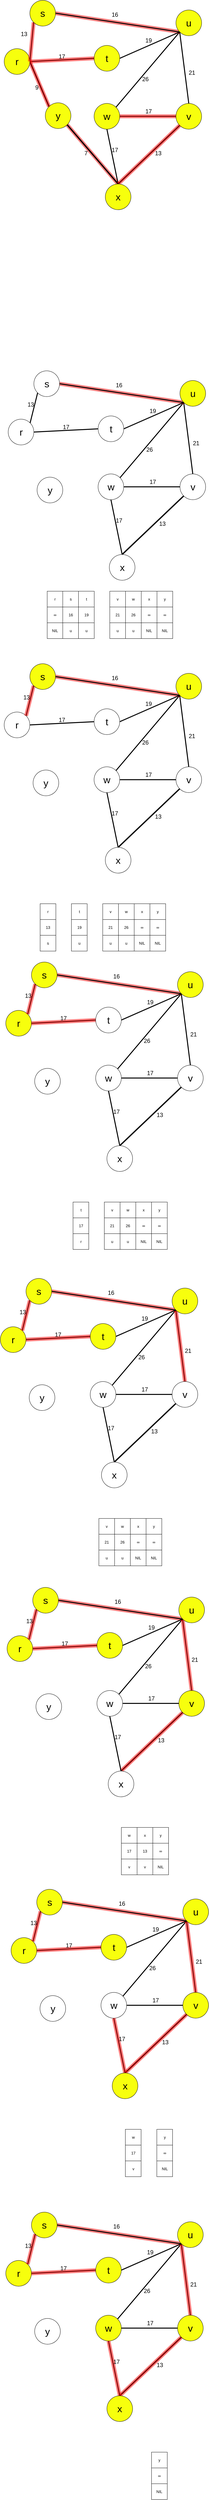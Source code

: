 <mxfile version="24.1.0" type="device">
  <diagram name="Page-1" id="2NXGhho2t3oG0cFpqVRn">
    <mxGraphModel dx="986" dy="875" grid="0" gridSize="10" guides="1" tooltips="1" connect="1" arrows="1" fold="1" page="1" pageScale="1" pageWidth="850" pageHeight="1100" background="none" math="0" shadow="0">
      <root>
        <mxCell id="0" />
        <mxCell id="1" parent="0" />
        <mxCell id="cFq3RVqTJRuY4f_RMXQ--22" style="rounded=0;orthogonalLoop=1;jettySize=auto;html=1;exitX=0;exitY=1;exitDx=0;exitDy=0;entryX=1;entryY=0;entryDx=0;entryDy=0;strokeWidth=3;endArrow=none;endFill=0;" parent="1" source="cFq3RVqTJRuY4f_RMXQ--1" target="cFq3RVqTJRuY4f_RMXQ--11" edge="1">
          <mxGeometry relative="1" as="geometry" />
        </mxCell>
        <mxCell id="cFq3RVqTJRuY4f_RMXQ--23" style="rounded=0;orthogonalLoop=1;jettySize=auto;html=1;exitX=0;exitY=1;exitDx=0;exitDy=0;entryX=0.5;entryY=0;entryDx=0;entryDy=0;endArrow=none;endFill=0;strokeWidth=3;" parent="1" source="cFq3RVqTJRuY4f_RMXQ--1" target="cFq3RVqTJRuY4f_RMXQ--10" edge="1">
          <mxGeometry relative="1" as="geometry" />
        </mxCell>
        <mxCell id="zPZjHM6UMrZV1dsvePok-13" style="rounded=0;orthogonalLoop=1;jettySize=auto;html=1;exitX=0;exitY=1;exitDx=0;exitDy=0;entryX=1;entryY=0.5;entryDx=0;entryDy=0;endArrow=none;endFill=0;strokeColor=#FF0000;strokeWidth=12;opacity=50;" edge="1" parent="1" source="cFq3RVqTJRuY4f_RMXQ--1" target="cFq3RVqTJRuY4f_RMXQ--6">
          <mxGeometry relative="1" as="geometry" />
        </mxCell>
        <mxCell id="cFq3RVqTJRuY4f_RMXQ--1" value="&lt;font style=&quot;font-size: 30px;&quot;&gt;u&lt;/font&gt;" style="ellipse;whiteSpace=wrap;html=1;aspect=fixed;shadow=0;fillColor=#F7FF0D;gradientColor=none;" parent="1" vertex="1">
          <mxGeometry x="653" y="50" width="80" height="80" as="geometry" />
        </mxCell>
        <mxCell id="cFq3RVqTJRuY4f_RMXQ--14" style="rounded=0;orthogonalLoop=1;jettySize=auto;html=1;exitX=1;exitY=0.5;exitDx=0;exitDy=0;entryX=0;entryY=1;entryDx=0;entryDy=0;endArrow=none;endFill=0;strokeWidth=3;" parent="1" source="cFq3RVqTJRuY4f_RMXQ--3" target="cFq3RVqTJRuY4f_RMXQ--6" edge="1">
          <mxGeometry relative="1" as="geometry" />
        </mxCell>
        <mxCell id="cFq3RVqTJRuY4f_RMXQ--15" style="rounded=0;orthogonalLoop=1;jettySize=auto;html=1;exitX=1;exitY=0.5;exitDx=0;exitDy=0;entryX=0;entryY=0.5;entryDx=0;entryDy=0;endArrow=none;endFill=0;strokeWidth=3;" parent="1" source="cFq3RVqTJRuY4f_RMXQ--3" target="cFq3RVqTJRuY4f_RMXQ--8" edge="1">
          <mxGeometry relative="1" as="geometry" />
        </mxCell>
        <mxCell id="6PNBwNe4p9DDzN-ONV1q-1" style="rounded=0;orthogonalLoop=1;jettySize=auto;html=1;exitX=1;exitY=0.5;exitDx=0;exitDy=0;entryX=0;entryY=0;entryDx=0;entryDy=0;endArrow=none;endFill=0;strokeWidth=4;" parent="1" source="cFq3RVqTJRuY4f_RMXQ--3" target="cFq3RVqTJRuY4f_RMXQ--9" edge="1">
          <mxGeometry relative="1" as="geometry" />
        </mxCell>
        <mxCell id="zPZjHM6UMrZV1dsvePok-15" style="rounded=0;orthogonalLoop=1;jettySize=auto;html=1;exitX=1;exitY=0.5;exitDx=0;exitDy=0;entryX=0;entryY=0;entryDx=0;entryDy=0;strokeWidth=12;endArrow=none;endFill=0;strokeColor=#ff0000;opacity=50;" edge="1" parent="1" source="cFq3RVqTJRuY4f_RMXQ--3" target="cFq3RVqTJRuY4f_RMXQ--9">
          <mxGeometry relative="1" as="geometry" />
        </mxCell>
        <mxCell id="zPZjHM6UMrZV1dsvePok-18" style="rounded=0;orthogonalLoop=1;jettySize=auto;html=1;exitX=1;exitY=0.5;exitDx=0;exitDy=0;entryX=0;entryY=0.5;entryDx=0;entryDy=0;endArrow=none;endFill=0;strokeWidth=12;opacity=50;strokeColor=#FF0000;" edge="1" parent="1" source="cFq3RVqTJRuY4f_RMXQ--3" target="cFq3RVqTJRuY4f_RMXQ--8">
          <mxGeometry relative="1" as="geometry" />
        </mxCell>
        <mxCell id="cFq3RVqTJRuY4f_RMXQ--3" value="&lt;font style=&quot;font-size: 30px;&quot;&gt;r&lt;/font&gt;" style="ellipse;whiteSpace=wrap;html=1;aspect=fixed;fillColor=#F7FF0D;" parent="1" vertex="1">
          <mxGeometry x="118" y="170" width="80" height="80" as="geometry" />
        </mxCell>
        <mxCell id="cFq3RVqTJRuY4f_RMXQ--16" style="rounded=0;orthogonalLoop=1;jettySize=auto;html=1;exitX=1;exitY=0.5;exitDx=0;exitDy=0;entryX=0;entryY=1;entryDx=0;entryDy=0;endArrow=none;endFill=0;strokeWidth=3;fillColor=#b0e3e6;strokeColor=#000000;" parent="1" source="cFq3RVqTJRuY4f_RMXQ--6" target="cFq3RVqTJRuY4f_RMXQ--1" edge="1">
          <mxGeometry relative="1" as="geometry" />
        </mxCell>
        <mxCell id="zPZjHM6UMrZV1dsvePok-14" style="rounded=0;orthogonalLoop=1;jettySize=auto;html=1;exitX=0;exitY=1;exitDx=0;exitDy=0;entryX=1;entryY=0.5;entryDx=0;entryDy=0;strokeWidth=12;strokeColor=#ff0000;endArrow=none;endFill=0;opacity=50;" edge="1" parent="1" source="cFq3RVqTJRuY4f_RMXQ--6" target="cFq3RVqTJRuY4f_RMXQ--3">
          <mxGeometry relative="1" as="geometry" />
        </mxCell>
        <mxCell id="cFq3RVqTJRuY4f_RMXQ--6" value="&lt;font style=&quot;font-size: 30px;&quot;&gt;s&lt;/font&gt;" style="ellipse;whiteSpace=wrap;html=1;aspect=fixed;fillColor=#F7FF0D;" parent="1" vertex="1">
          <mxGeometry x="198" y="20" width="80" height="80" as="geometry" />
        </mxCell>
        <mxCell id="cFq3RVqTJRuY4f_RMXQ--20" style="rounded=0;orthogonalLoop=1;jettySize=auto;html=1;exitX=1;exitY=0.5;exitDx=0;exitDy=0;entryX=0;entryY=1;entryDx=0;entryDy=0;endArrow=none;endFill=0;strokeWidth=3;" parent="1" source="cFq3RVqTJRuY4f_RMXQ--8" target="cFq3RVqTJRuY4f_RMXQ--1" edge="1">
          <mxGeometry relative="1" as="geometry" />
        </mxCell>
        <mxCell id="cFq3RVqTJRuY4f_RMXQ--8" value="&lt;font style=&quot;font-size: 30px;&quot;&gt;t&lt;/font&gt;" style="ellipse;whiteSpace=wrap;html=1;aspect=fixed;fillColor=#F7FF0D;" parent="1" vertex="1">
          <mxGeometry x="398" y="160" width="80" height="80" as="geometry" />
        </mxCell>
        <mxCell id="zPZjHM6UMrZV1dsvePok-16" style="rounded=0;orthogonalLoop=1;jettySize=auto;html=1;exitX=1;exitY=1;exitDx=0;exitDy=0;entryX=0.5;entryY=0;entryDx=0;entryDy=0;endArrow=none;endFill=0;strokeColor=#FF0000;opacity=50;strokeWidth=12;" edge="1" parent="1" source="cFq3RVqTJRuY4f_RMXQ--9" target="cFq3RVqTJRuY4f_RMXQ--12">
          <mxGeometry relative="1" as="geometry" />
        </mxCell>
        <mxCell id="cFq3RVqTJRuY4f_RMXQ--9" value="&lt;font style=&quot;font-size: 30px;&quot;&gt;y&lt;/font&gt;" style="ellipse;whiteSpace=wrap;html=1;aspect=fixed;fillColor=#F7FF0D;" parent="1" vertex="1">
          <mxGeometry x="246" y="338" width="80" height="80" as="geometry" />
        </mxCell>
        <mxCell id="cFq3RVqTJRuY4f_RMXQ--24" style="rounded=0;orthogonalLoop=1;jettySize=auto;html=1;exitX=0;exitY=0.5;exitDx=0;exitDy=0;entryX=1;entryY=0.5;entryDx=0;entryDy=0;strokeWidth=3;endArrow=none;endFill=0;" parent="1" source="cFq3RVqTJRuY4f_RMXQ--10" target="cFq3RVqTJRuY4f_RMXQ--11" edge="1">
          <mxGeometry relative="1" as="geometry" />
        </mxCell>
        <mxCell id="cFq3RVqTJRuY4f_RMXQ--25" style="rounded=0;orthogonalLoop=1;jettySize=auto;html=1;exitX=0;exitY=1;exitDx=0;exitDy=0;entryX=0.5;entryY=0;entryDx=0;entryDy=0;endArrow=none;endFill=0;strokeWidth=4;" parent="1" source="cFq3RVqTJRuY4f_RMXQ--10" target="cFq3RVqTJRuY4f_RMXQ--12" edge="1">
          <mxGeometry relative="1" as="geometry" />
        </mxCell>
        <mxCell id="zPZjHM6UMrZV1dsvePok-19" style="rounded=0;orthogonalLoop=1;jettySize=auto;html=1;exitX=0;exitY=0.5;exitDx=0;exitDy=0;entryX=1;entryY=0.5;entryDx=0;entryDy=0;endArrow=none;endFill=0;strokeWidth=12;strokeColor=#ff0000;opacity=50;" edge="1" parent="1" source="cFq3RVqTJRuY4f_RMXQ--10" target="cFq3RVqTJRuY4f_RMXQ--11">
          <mxGeometry relative="1" as="geometry" />
        </mxCell>
        <mxCell id="cFq3RVqTJRuY4f_RMXQ--10" value="&lt;font style=&quot;font-size: 30px;&quot;&gt;v&lt;/font&gt;" style="ellipse;whiteSpace=wrap;html=1;aspect=fixed;fillColor=#F7FF0D;" parent="1" vertex="1">
          <mxGeometry x="653" y="340" width="80" height="80" as="geometry" />
        </mxCell>
        <mxCell id="cFq3RVqTJRuY4f_RMXQ--26" style="rounded=0;orthogonalLoop=1;jettySize=auto;html=1;exitX=0.5;exitY=1;exitDx=0;exitDy=0;entryX=0.5;entryY=0;entryDx=0;entryDy=0;endArrow=none;endFill=0;strokeWidth=3;" parent="1" source="cFq3RVqTJRuY4f_RMXQ--11" target="cFq3RVqTJRuY4f_RMXQ--12" edge="1">
          <mxGeometry relative="1" as="geometry" />
        </mxCell>
        <mxCell id="cFq3RVqTJRuY4f_RMXQ--11" value="&lt;font style=&quot;font-size: 30px;&quot;&gt;w&lt;/font&gt;" style="ellipse;whiteSpace=wrap;html=1;aspect=fixed;fillColor=#F7FF0D;" parent="1" vertex="1">
          <mxGeometry x="398" y="340" width="80" height="80" as="geometry" />
        </mxCell>
        <mxCell id="6PNBwNe4p9DDzN-ONV1q-2" style="rounded=0;orthogonalLoop=1;jettySize=auto;html=1;exitX=0.5;exitY=0;exitDx=0;exitDy=0;entryX=1;entryY=1;entryDx=0;entryDy=0;endArrow=none;endFill=0;strokeWidth=4;" parent="1" source="cFq3RVqTJRuY4f_RMXQ--12" target="cFq3RVqTJRuY4f_RMXQ--9" edge="1">
          <mxGeometry relative="1" as="geometry" />
        </mxCell>
        <mxCell id="zPZjHM6UMrZV1dsvePok-17" style="rounded=0;orthogonalLoop=1;jettySize=auto;html=1;exitX=0.5;exitY=0;exitDx=0;exitDy=0;entryX=0;entryY=1;entryDx=0;entryDy=0;endArrow=none;endFill=0;strokeWidth=12;strokeColor=#ff0000;opacity=50;" edge="1" parent="1" source="cFq3RVqTJRuY4f_RMXQ--12" target="cFq3RVqTJRuY4f_RMXQ--10">
          <mxGeometry relative="1" as="geometry" />
        </mxCell>
        <mxCell id="cFq3RVqTJRuY4f_RMXQ--12" value="&lt;font style=&quot;font-size: 30px;&quot;&gt;x&lt;/font&gt;" style="ellipse;whiteSpace=wrap;html=1;aspect=fixed;fillColor=#F7FF0D;" parent="1" vertex="1">
          <mxGeometry x="433" y="590" width="80" height="80" as="geometry" />
        </mxCell>
        <mxCell id="cFq3RVqTJRuY4f_RMXQ--17" value="&lt;font style=&quot;font-size: 18px;&quot;&gt;13&lt;/font&gt;" style="text;html=1;align=center;verticalAlign=middle;whiteSpace=wrap;rounded=0;" parent="1" vertex="1">
          <mxGeometry x="150" y="110" width="60" height="30" as="geometry" />
        </mxCell>
        <mxCell id="cFq3RVqTJRuY4f_RMXQ--18" value="&lt;font style=&quot;font-size: 18px;&quot;&gt;17&lt;/font&gt;" style="text;html=1;align=center;verticalAlign=middle;whiteSpace=wrap;rounded=0;" parent="1" vertex="1">
          <mxGeometry x="268" y="180" width="60" height="30" as="geometry" />
        </mxCell>
        <mxCell id="cFq3RVqTJRuY4f_RMXQ--19" value="&lt;font style=&quot;font-size: 18px;&quot;&gt;16&lt;/font&gt;" style="text;html=1;align=center;verticalAlign=middle;whiteSpace=wrap;rounded=0;" parent="1" vertex="1">
          <mxGeometry x="433" y="50" width="60" height="30" as="geometry" />
        </mxCell>
        <mxCell id="cFq3RVqTJRuY4f_RMXQ--21" value="&lt;font style=&quot;font-size: 18px;&quot;&gt;19&lt;/font&gt;" style="text;html=1;align=center;verticalAlign=middle;whiteSpace=wrap;rounded=0;" parent="1" vertex="1">
          <mxGeometry x="538" y="130" width="60" height="30" as="geometry" />
        </mxCell>
        <mxCell id="cFq3RVqTJRuY4f_RMXQ--27" value="&lt;font style=&quot;font-size: 18px;&quot;&gt;21&lt;/font&gt;" style="text;html=1;align=center;verticalAlign=middle;whiteSpace=wrap;rounded=0;" parent="1" vertex="1">
          <mxGeometry x="673" y="230" width="60" height="30" as="geometry" />
        </mxCell>
        <mxCell id="cFq3RVqTJRuY4f_RMXQ--28" value="&lt;font style=&quot;font-size: 18px;&quot;&gt;26&lt;/font&gt;" style="text;html=1;align=center;verticalAlign=middle;whiteSpace=wrap;rounded=0;" parent="1" vertex="1">
          <mxGeometry x="528" y="250" width="60" height="30" as="geometry" />
        </mxCell>
        <mxCell id="cFq3RVqTJRuY4f_RMXQ--30" value="&lt;font style=&quot;font-size: 18px;&quot;&gt;17&lt;/font&gt;" style="text;html=1;align=center;verticalAlign=middle;whiteSpace=wrap;rounded=0;" parent="1" vertex="1">
          <mxGeometry x="538" y="350" width="60" height="30" as="geometry" />
        </mxCell>
        <mxCell id="cFq3RVqTJRuY4f_RMXQ--31" value="&lt;font style=&quot;font-size: 18px;&quot;&gt;17&lt;/font&gt;" style="text;html=1;align=center;verticalAlign=middle;whiteSpace=wrap;rounded=0;" parent="1" vertex="1">
          <mxGeometry x="433" y="470" width="60" height="30" as="geometry" />
        </mxCell>
        <mxCell id="cFq3RVqTJRuY4f_RMXQ--32" value="&lt;font style=&quot;font-size: 18px;&quot;&gt;13&lt;/font&gt;" style="text;html=1;align=center;verticalAlign=middle;whiteSpace=wrap;rounded=0;" parent="1" vertex="1">
          <mxGeometry x="568" y="480" width="60" height="30" as="geometry" />
        </mxCell>
        <mxCell id="cFq3RVqTJRuY4f_RMXQ--33" style="rounded=0;orthogonalLoop=1;jettySize=auto;html=1;exitX=0;exitY=1;exitDx=0;exitDy=0;entryX=1;entryY=0;entryDx=0;entryDy=0;strokeWidth=3;endArrow=none;endFill=0;" parent="1" source="cFq3RVqTJRuY4f_RMXQ--35" target="cFq3RVqTJRuY4f_RMXQ--48" edge="1">
          <mxGeometry relative="1" as="geometry" />
        </mxCell>
        <mxCell id="cFq3RVqTJRuY4f_RMXQ--34" style="rounded=0;orthogonalLoop=1;jettySize=auto;html=1;exitX=0;exitY=1;exitDx=0;exitDy=0;entryX=0.5;entryY=0;entryDx=0;entryDy=0;endArrow=none;endFill=0;strokeWidth=3;" parent="1" source="cFq3RVqTJRuY4f_RMXQ--35" target="cFq3RVqTJRuY4f_RMXQ--46" edge="1">
          <mxGeometry relative="1" as="geometry" />
        </mxCell>
        <mxCell id="cFq3RVqTJRuY4f_RMXQ--311" style="rounded=0;orthogonalLoop=1;jettySize=auto;html=1;exitX=0;exitY=1;exitDx=0;exitDy=0;entryX=1;entryY=0.5;entryDx=0;entryDy=0;endArrow=none;endFill=0;strokeWidth=12;strokeColor=#ff0000;opacity=50;" parent="1" source="cFq3RVqTJRuY4f_RMXQ--35" target="cFq3RVqTJRuY4f_RMXQ--40" edge="1">
          <mxGeometry relative="1" as="geometry" />
        </mxCell>
        <mxCell id="cFq3RVqTJRuY4f_RMXQ--35" value="&lt;font style=&quot;font-size: 30px;&quot;&gt;u&lt;/font&gt;" style="ellipse;whiteSpace=wrap;html=1;aspect=fixed;fillColor=#F7FF0D;" parent="1" vertex="1">
          <mxGeometry x="665.5" y="1200" width="80" height="80" as="geometry" />
        </mxCell>
        <mxCell id="cFq3RVqTJRuY4f_RMXQ--36" style="rounded=0;orthogonalLoop=1;jettySize=auto;html=1;exitX=1;exitY=0;exitDx=0;exitDy=0;entryX=0;entryY=1;entryDx=0;entryDy=0;endArrow=none;endFill=0;strokeWidth=3;" parent="1" source="cFq3RVqTJRuY4f_RMXQ--38" target="cFq3RVqTJRuY4f_RMXQ--40" edge="1">
          <mxGeometry relative="1" as="geometry" />
        </mxCell>
        <mxCell id="cFq3RVqTJRuY4f_RMXQ--37" style="rounded=0;orthogonalLoop=1;jettySize=auto;html=1;exitX=1;exitY=0.5;exitDx=0;exitDy=0;entryX=0;entryY=0.5;entryDx=0;entryDy=0;endArrow=none;endFill=0;strokeWidth=3;" parent="1" source="cFq3RVqTJRuY4f_RMXQ--38" target="cFq3RVqTJRuY4f_RMXQ--42" edge="1">
          <mxGeometry relative="1" as="geometry" />
        </mxCell>
        <mxCell id="cFq3RVqTJRuY4f_RMXQ--38" value="&lt;font style=&quot;font-size: 30px;&quot;&gt;r&lt;/font&gt;" style="ellipse;whiteSpace=wrap;html=1;aspect=fixed;" parent="1" vertex="1">
          <mxGeometry x="130.5" y="1320" width="80" height="80" as="geometry" />
        </mxCell>
        <mxCell id="cFq3RVqTJRuY4f_RMXQ--39" style="rounded=0;orthogonalLoop=1;jettySize=auto;html=1;exitX=1;exitY=0.5;exitDx=0;exitDy=0;entryX=0;entryY=1;entryDx=0;entryDy=0;endArrow=none;endFill=0;strokeWidth=3;" parent="1" source="cFq3RVqTJRuY4f_RMXQ--40" target="cFq3RVqTJRuY4f_RMXQ--35" edge="1">
          <mxGeometry relative="1" as="geometry" />
        </mxCell>
        <mxCell id="cFq3RVqTJRuY4f_RMXQ--40" value="&lt;font style=&quot;font-size: 30px;&quot;&gt;s&lt;/font&gt;" style="ellipse;whiteSpace=wrap;html=1;aspect=fixed;fillColor=#ffffff;" parent="1" vertex="1">
          <mxGeometry x="210.5" y="1170" width="80" height="80" as="geometry" />
        </mxCell>
        <mxCell id="cFq3RVqTJRuY4f_RMXQ--41" style="rounded=0;orthogonalLoop=1;jettySize=auto;html=1;exitX=1;exitY=0.5;exitDx=0;exitDy=0;entryX=0;entryY=1;entryDx=0;entryDy=0;endArrow=none;endFill=0;strokeWidth=3;" parent="1" source="cFq3RVqTJRuY4f_RMXQ--42" target="cFq3RVqTJRuY4f_RMXQ--35" edge="1">
          <mxGeometry relative="1" as="geometry" />
        </mxCell>
        <mxCell id="cFq3RVqTJRuY4f_RMXQ--42" value="&lt;font style=&quot;font-size: 30px;&quot;&gt;t&lt;/font&gt;" style="ellipse;whiteSpace=wrap;html=1;aspect=fixed;" parent="1" vertex="1">
          <mxGeometry x="410.5" y="1310" width="80" height="80" as="geometry" />
        </mxCell>
        <mxCell id="cFq3RVqTJRuY4f_RMXQ--43" value="&lt;font style=&quot;font-size: 30px;&quot;&gt;y&lt;/font&gt;" style="ellipse;whiteSpace=wrap;html=1;aspect=fixed;" parent="1" vertex="1">
          <mxGeometry x="220.5" y="1500" width="80" height="80" as="geometry" />
        </mxCell>
        <mxCell id="cFq3RVqTJRuY4f_RMXQ--44" style="rounded=0;orthogonalLoop=1;jettySize=auto;html=1;exitX=0;exitY=0.5;exitDx=0;exitDy=0;entryX=1;entryY=0.5;entryDx=0;entryDy=0;strokeWidth=3;endArrow=none;endFill=0;" parent="1" source="cFq3RVqTJRuY4f_RMXQ--46" target="cFq3RVqTJRuY4f_RMXQ--48" edge="1">
          <mxGeometry relative="1" as="geometry" />
        </mxCell>
        <mxCell id="cFq3RVqTJRuY4f_RMXQ--45" style="rounded=0;orthogonalLoop=1;jettySize=auto;html=1;exitX=0;exitY=1;exitDx=0;exitDy=0;entryX=0.5;entryY=0;entryDx=0;entryDy=0;endArrow=none;endFill=0;strokeWidth=4;" parent="1" source="cFq3RVqTJRuY4f_RMXQ--46" target="cFq3RVqTJRuY4f_RMXQ--49" edge="1">
          <mxGeometry relative="1" as="geometry" />
        </mxCell>
        <mxCell id="cFq3RVqTJRuY4f_RMXQ--46" value="&lt;font style=&quot;font-size: 30px;&quot;&gt;v&lt;/font&gt;" style="ellipse;whiteSpace=wrap;html=1;aspect=fixed;" parent="1" vertex="1">
          <mxGeometry x="665.5" y="1490" width="80" height="80" as="geometry" />
        </mxCell>
        <mxCell id="cFq3RVqTJRuY4f_RMXQ--47" style="rounded=0;orthogonalLoop=1;jettySize=auto;html=1;exitX=0.5;exitY=1;exitDx=0;exitDy=0;entryX=0.5;entryY=0;entryDx=0;entryDy=0;endArrow=none;endFill=0;strokeWidth=3;" parent="1" source="cFq3RVqTJRuY4f_RMXQ--48" target="cFq3RVqTJRuY4f_RMXQ--49" edge="1">
          <mxGeometry relative="1" as="geometry" />
        </mxCell>
        <mxCell id="cFq3RVqTJRuY4f_RMXQ--48" value="&lt;font style=&quot;font-size: 30px;&quot;&gt;w&lt;/font&gt;" style="ellipse;whiteSpace=wrap;html=1;aspect=fixed;" parent="1" vertex="1">
          <mxGeometry x="410.5" y="1490" width="80" height="80" as="geometry" />
        </mxCell>
        <mxCell id="cFq3RVqTJRuY4f_RMXQ--49" value="&lt;font style=&quot;font-size: 30px;&quot;&gt;x&lt;/font&gt;" style="ellipse;whiteSpace=wrap;html=1;aspect=fixed;" parent="1" vertex="1">
          <mxGeometry x="445.5" y="1740" width="80" height="80" as="geometry" />
        </mxCell>
        <mxCell id="cFq3RVqTJRuY4f_RMXQ--50" value="&lt;font style=&quot;font-size: 18px;&quot;&gt;13&lt;/font&gt;" style="text;html=1;align=center;verticalAlign=middle;whiteSpace=wrap;rounded=0;" parent="1" vertex="1">
          <mxGeometry x="170.5" y="1260" width="60" height="30" as="geometry" />
        </mxCell>
        <mxCell id="cFq3RVqTJRuY4f_RMXQ--51" value="&lt;font style=&quot;font-size: 18px;&quot;&gt;17&lt;/font&gt;" style="text;html=1;align=center;verticalAlign=middle;whiteSpace=wrap;rounded=0;" parent="1" vertex="1">
          <mxGeometry x="280.5" y="1330" width="60" height="30" as="geometry" />
        </mxCell>
        <mxCell id="cFq3RVqTJRuY4f_RMXQ--52" value="&lt;font style=&quot;font-size: 18px;&quot;&gt;16&lt;/font&gt;" style="text;html=1;align=center;verticalAlign=middle;whiteSpace=wrap;rounded=0;" parent="1" vertex="1">
          <mxGeometry x="445.5" y="1200" width="60" height="30" as="geometry" />
        </mxCell>
        <mxCell id="cFq3RVqTJRuY4f_RMXQ--53" value="&lt;font style=&quot;font-size: 18px;&quot;&gt;19&lt;/font&gt;" style="text;html=1;align=center;verticalAlign=middle;whiteSpace=wrap;rounded=0;" parent="1" vertex="1">
          <mxGeometry x="550.5" y="1280" width="60" height="30" as="geometry" />
        </mxCell>
        <mxCell id="cFq3RVqTJRuY4f_RMXQ--54" value="&lt;font style=&quot;font-size: 18px;&quot;&gt;21&lt;/font&gt;" style="text;html=1;align=center;verticalAlign=middle;whiteSpace=wrap;rounded=0;" parent="1" vertex="1">
          <mxGeometry x="685.5" y="1380" width="60" height="30" as="geometry" />
        </mxCell>
        <mxCell id="cFq3RVqTJRuY4f_RMXQ--55" value="&lt;font style=&quot;font-size: 18px;&quot;&gt;26&lt;/font&gt;" style="text;html=1;align=center;verticalAlign=middle;whiteSpace=wrap;rounded=0;" parent="1" vertex="1">
          <mxGeometry x="540.5" y="1400" width="60" height="30" as="geometry" />
        </mxCell>
        <mxCell id="cFq3RVqTJRuY4f_RMXQ--56" value="&lt;font style=&quot;font-size: 18px;&quot;&gt;17&lt;/font&gt;" style="text;html=1;align=center;verticalAlign=middle;whiteSpace=wrap;rounded=0;" parent="1" vertex="1">
          <mxGeometry x="550.5" y="1500" width="60" height="30" as="geometry" />
        </mxCell>
        <mxCell id="cFq3RVqTJRuY4f_RMXQ--57" value="&lt;font style=&quot;font-size: 18px;&quot;&gt;17&lt;/font&gt;" style="text;html=1;align=center;verticalAlign=middle;whiteSpace=wrap;rounded=0;" parent="1" vertex="1">
          <mxGeometry x="445.5" y="1620" width="60" height="30" as="geometry" />
        </mxCell>
        <mxCell id="cFq3RVqTJRuY4f_RMXQ--58" value="&lt;font style=&quot;font-size: 18px;&quot;&gt;13&lt;/font&gt;" style="text;html=1;align=center;verticalAlign=middle;whiteSpace=wrap;rounded=0;" parent="1" vertex="1">
          <mxGeometry x="580.5" y="1630" width="60" height="30" as="geometry" />
        </mxCell>
        <mxCell id="cFq3RVqTJRuY4f_RMXQ--287" value="r" style="whiteSpace=wrap;html=1;aspect=fixed;" parent="1" vertex="1">
          <mxGeometry x="252" y="1854" width="49" height="49" as="geometry" />
        </mxCell>
        <mxCell id="cFq3RVqTJRuY4f_RMXQ--288" value="s" style="whiteSpace=wrap;html=1;aspect=fixed;" parent="1" vertex="1">
          <mxGeometry x="300.5" y="1854" width="49" height="49" as="geometry" />
        </mxCell>
        <mxCell id="cFq3RVqTJRuY4f_RMXQ--289" value="t" style="whiteSpace=wrap;html=1;aspect=fixed;" parent="1" vertex="1">
          <mxGeometry x="349.5" y="1854" width="49" height="49" as="geometry" />
        </mxCell>
        <mxCell id="cFq3RVqTJRuY4f_RMXQ--290" value="y" style="whiteSpace=wrap;html=1;aspect=fixed;" parent="1" vertex="1">
          <mxGeometry x="594" y="1854" width="49" height="49" as="geometry" />
        </mxCell>
        <mxCell id="cFq3RVqTJRuY4f_RMXQ--292" value="v" style="whiteSpace=wrap;html=1;aspect=fixed;" parent="1" vertex="1">
          <mxGeometry x="447" y="1854" width="49" height="49" as="geometry" />
        </mxCell>
        <mxCell id="cFq3RVqTJRuY4f_RMXQ--293" value="w" style="whiteSpace=wrap;html=1;aspect=fixed;" parent="1" vertex="1">
          <mxGeometry x="496" y="1854" width="49" height="49" as="geometry" />
        </mxCell>
        <mxCell id="cFq3RVqTJRuY4f_RMXQ--294" value="x" style="whiteSpace=wrap;html=1;aspect=fixed;" parent="1" vertex="1">
          <mxGeometry x="545" y="1854" width="49" height="49" as="geometry" />
        </mxCell>
        <mxCell id="cFq3RVqTJRuY4f_RMXQ--295" value="∞" style="whiteSpace=wrap;html=1;aspect=fixed;" parent="1" vertex="1">
          <mxGeometry x="252" y="1903" width="49" height="49" as="geometry" />
        </mxCell>
        <mxCell id="cFq3RVqTJRuY4f_RMXQ--296" value="16" style="whiteSpace=wrap;html=1;aspect=fixed;" parent="1" vertex="1">
          <mxGeometry x="300.5" y="1903" width="49" height="49" as="geometry" />
        </mxCell>
        <mxCell id="cFq3RVqTJRuY4f_RMXQ--297" value="19" style="whiteSpace=wrap;html=1;aspect=fixed;" parent="1" vertex="1">
          <mxGeometry x="349.5" y="1903" width="49" height="49" as="geometry" />
        </mxCell>
        <mxCell id="cFq3RVqTJRuY4f_RMXQ--298" value="∞" style="whiteSpace=wrap;html=1;aspect=fixed;" parent="1" vertex="1">
          <mxGeometry x="594" y="1903" width="49" height="49" as="geometry" />
        </mxCell>
        <mxCell id="cFq3RVqTJRuY4f_RMXQ--300" value="21" style="whiteSpace=wrap;html=1;aspect=fixed;" parent="1" vertex="1">
          <mxGeometry x="447" y="1903" width="49" height="49" as="geometry" />
        </mxCell>
        <mxCell id="cFq3RVqTJRuY4f_RMXQ--301" value="26" style="whiteSpace=wrap;html=1;aspect=fixed;" parent="1" vertex="1">
          <mxGeometry x="496" y="1903" width="49" height="49" as="geometry" />
        </mxCell>
        <mxCell id="cFq3RVqTJRuY4f_RMXQ--302" value="∞" style="whiteSpace=wrap;html=1;aspect=fixed;" parent="1" vertex="1">
          <mxGeometry x="545" y="1903" width="49" height="49" as="geometry" />
        </mxCell>
        <mxCell id="cFq3RVqTJRuY4f_RMXQ--303" value="NIL" style="whiteSpace=wrap;html=1;aspect=fixed;" parent="1" vertex="1">
          <mxGeometry x="252" y="1952" width="49" height="49" as="geometry" />
        </mxCell>
        <mxCell id="cFq3RVqTJRuY4f_RMXQ--304" value="u" style="whiteSpace=wrap;html=1;aspect=fixed;" parent="1" vertex="1">
          <mxGeometry x="300.5" y="1952" width="49" height="49" as="geometry" />
        </mxCell>
        <mxCell id="cFq3RVqTJRuY4f_RMXQ--305" value="u" style="whiteSpace=wrap;html=1;aspect=fixed;" parent="1" vertex="1">
          <mxGeometry x="349.5" y="1952" width="49" height="49" as="geometry" />
        </mxCell>
        <mxCell id="cFq3RVqTJRuY4f_RMXQ--306" value="NIL" style="whiteSpace=wrap;html=1;aspect=fixed;" parent="1" vertex="1">
          <mxGeometry x="594" y="1952" width="49" height="49" as="geometry" />
        </mxCell>
        <mxCell id="cFq3RVqTJRuY4f_RMXQ--308" value="u" style="whiteSpace=wrap;html=1;aspect=fixed;" parent="1" vertex="1">
          <mxGeometry x="447" y="1952" width="49" height="49" as="geometry" />
        </mxCell>
        <mxCell id="cFq3RVqTJRuY4f_RMXQ--309" value="u" style="whiteSpace=wrap;html=1;aspect=fixed;" parent="1" vertex="1">
          <mxGeometry x="496" y="1952" width="49" height="49" as="geometry" />
        </mxCell>
        <mxCell id="cFq3RVqTJRuY4f_RMXQ--310" value="NIL" style="whiteSpace=wrap;html=1;aspect=fixed;" parent="1" vertex="1">
          <mxGeometry x="545" y="1952" width="49" height="49" as="geometry" />
        </mxCell>
        <mxCell id="cFq3RVqTJRuY4f_RMXQ--313" value="r" style="whiteSpace=wrap;html=1;aspect=fixed;" parent="1" vertex="1">
          <mxGeometry x="230" y="2824" width="49" height="49" as="geometry" />
        </mxCell>
        <mxCell id="cFq3RVqTJRuY4f_RMXQ--315" value="t" style="whiteSpace=wrap;html=1;aspect=fixed;" parent="1" vertex="1">
          <mxGeometry x="327.5" y="2824" width="49" height="49" as="geometry" />
        </mxCell>
        <mxCell id="cFq3RVqTJRuY4f_RMXQ--316" value="y" style="whiteSpace=wrap;html=1;aspect=fixed;" parent="1" vertex="1">
          <mxGeometry x="572" y="2824" width="49" height="49" as="geometry" />
        </mxCell>
        <mxCell id="cFq3RVqTJRuY4f_RMXQ--317" value="v" style="whiteSpace=wrap;html=1;aspect=fixed;" parent="1" vertex="1">
          <mxGeometry x="425" y="2824" width="49" height="49" as="geometry" />
        </mxCell>
        <mxCell id="cFq3RVqTJRuY4f_RMXQ--318" value="w" style="whiteSpace=wrap;html=1;aspect=fixed;" parent="1" vertex="1">
          <mxGeometry x="474" y="2824" width="49" height="49" as="geometry" />
        </mxCell>
        <mxCell id="cFq3RVqTJRuY4f_RMXQ--319" value="x" style="whiteSpace=wrap;html=1;aspect=fixed;" parent="1" vertex="1">
          <mxGeometry x="523" y="2824" width="49" height="49" as="geometry" />
        </mxCell>
        <mxCell id="cFq3RVqTJRuY4f_RMXQ--320" value="13" style="whiteSpace=wrap;html=1;aspect=fixed;" parent="1" vertex="1">
          <mxGeometry x="230" y="2873" width="49" height="49" as="geometry" />
        </mxCell>
        <mxCell id="cFq3RVqTJRuY4f_RMXQ--322" value="19" style="whiteSpace=wrap;html=1;aspect=fixed;" parent="1" vertex="1">
          <mxGeometry x="327.5" y="2873" width="49" height="49" as="geometry" />
        </mxCell>
        <mxCell id="cFq3RVqTJRuY4f_RMXQ--323" value="∞" style="whiteSpace=wrap;html=1;aspect=fixed;" parent="1" vertex="1">
          <mxGeometry x="572" y="2873" width="49" height="49" as="geometry" />
        </mxCell>
        <mxCell id="cFq3RVqTJRuY4f_RMXQ--324" value="21" style="whiteSpace=wrap;html=1;aspect=fixed;" parent="1" vertex="1">
          <mxGeometry x="425" y="2873" width="49" height="49" as="geometry" />
        </mxCell>
        <mxCell id="cFq3RVqTJRuY4f_RMXQ--325" value="26" style="whiteSpace=wrap;html=1;aspect=fixed;" parent="1" vertex="1">
          <mxGeometry x="474" y="2873" width="49" height="49" as="geometry" />
        </mxCell>
        <mxCell id="cFq3RVqTJRuY4f_RMXQ--326" value="∞" style="whiteSpace=wrap;html=1;aspect=fixed;" parent="1" vertex="1">
          <mxGeometry x="523" y="2873" width="49" height="49" as="geometry" />
        </mxCell>
        <mxCell id="cFq3RVqTJRuY4f_RMXQ--327" value="s" style="whiteSpace=wrap;html=1;aspect=fixed;" parent="1" vertex="1">
          <mxGeometry x="230" y="2922" width="49" height="49" as="geometry" />
        </mxCell>
        <mxCell id="cFq3RVqTJRuY4f_RMXQ--329" value="u" style="whiteSpace=wrap;html=1;aspect=fixed;" parent="1" vertex="1">
          <mxGeometry x="327.5" y="2922" width="49" height="49" as="geometry" />
        </mxCell>
        <mxCell id="cFq3RVqTJRuY4f_RMXQ--330" value="NIL" style="whiteSpace=wrap;html=1;aspect=fixed;" parent="1" vertex="1">
          <mxGeometry x="572" y="2922" width="49" height="49" as="geometry" />
        </mxCell>
        <mxCell id="cFq3RVqTJRuY4f_RMXQ--331" value="u" style="whiteSpace=wrap;html=1;aspect=fixed;" parent="1" vertex="1">
          <mxGeometry x="425" y="2922" width="49" height="49" as="geometry" />
        </mxCell>
        <mxCell id="cFq3RVqTJRuY4f_RMXQ--332" value="u" style="whiteSpace=wrap;html=1;aspect=fixed;" parent="1" vertex="1">
          <mxGeometry x="474" y="2922" width="49" height="49" as="geometry" />
        </mxCell>
        <mxCell id="cFq3RVqTJRuY4f_RMXQ--333" value="NIL" style="whiteSpace=wrap;html=1;aspect=fixed;" parent="1" vertex="1">
          <mxGeometry x="523" y="2922" width="49" height="49" as="geometry" />
        </mxCell>
        <mxCell id="cFq3RVqTJRuY4f_RMXQ--334" style="rounded=0;orthogonalLoop=1;jettySize=auto;html=1;exitX=0;exitY=1;exitDx=0;exitDy=0;entryX=1;entryY=0;entryDx=0;entryDy=0;strokeWidth=3;endArrow=none;endFill=0;" parent="1" source="cFq3RVqTJRuY4f_RMXQ--337" target="cFq3RVqTJRuY4f_RMXQ--350" edge="1">
          <mxGeometry relative="1" as="geometry" />
        </mxCell>
        <mxCell id="cFq3RVqTJRuY4f_RMXQ--335" style="rounded=0;orthogonalLoop=1;jettySize=auto;html=1;exitX=0;exitY=1;exitDx=0;exitDy=0;entryX=0.5;entryY=0;entryDx=0;entryDy=0;endArrow=none;endFill=0;strokeWidth=3;" parent="1" source="cFq3RVqTJRuY4f_RMXQ--337" target="cFq3RVqTJRuY4f_RMXQ--348" edge="1">
          <mxGeometry relative="1" as="geometry" />
        </mxCell>
        <mxCell id="cFq3RVqTJRuY4f_RMXQ--336" style="rounded=0;orthogonalLoop=1;jettySize=auto;html=1;exitX=0;exitY=1;exitDx=0;exitDy=0;entryX=1;entryY=0.5;entryDx=0;entryDy=0;endArrow=none;endFill=0;strokeWidth=12;strokeColor=#ff0000;opacity=50;" parent="1" source="cFq3RVqTJRuY4f_RMXQ--337" target="cFq3RVqTJRuY4f_RMXQ--342" edge="1">
          <mxGeometry relative="1" as="geometry" />
        </mxCell>
        <mxCell id="cFq3RVqTJRuY4f_RMXQ--337" value="&lt;font style=&quot;font-size: 30px;&quot;&gt;u&lt;/font&gt;" style="ellipse;whiteSpace=wrap;html=1;aspect=fixed;fillColor=#F7FF0D;" parent="1" vertex="1">
          <mxGeometry x="653" y="2109" width="80" height="80" as="geometry" />
        </mxCell>
        <mxCell id="cFq3RVqTJRuY4f_RMXQ--338" style="rounded=0;orthogonalLoop=1;jettySize=auto;html=1;exitX=1;exitY=0;exitDx=0;exitDy=0;entryX=0;entryY=1;entryDx=0;entryDy=0;endArrow=none;endFill=0;strokeWidth=3;" parent="1" source="cFq3RVqTJRuY4f_RMXQ--340" target="cFq3RVqTJRuY4f_RMXQ--342" edge="1">
          <mxGeometry relative="1" as="geometry" />
        </mxCell>
        <mxCell id="cFq3RVqTJRuY4f_RMXQ--339" style="rounded=0;orthogonalLoop=1;jettySize=auto;html=1;exitX=1;exitY=0.5;exitDx=0;exitDy=0;entryX=0;entryY=0.5;entryDx=0;entryDy=0;endArrow=none;endFill=0;strokeWidth=3;" parent="1" source="cFq3RVqTJRuY4f_RMXQ--340" target="cFq3RVqTJRuY4f_RMXQ--344" edge="1">
          <mxGeometry relative="1" as="geometry" />
        </mxCell>
        <mxCell id="cFq3RVqTJRuY4f_RMXQ--340" value="&lt;font style=&quot;font-size: 30px;&quot;&gt;r&lt;/font&gt;" style="ellipse;whiteSpace=wrap;html=1;aspect=fixed;" parent="1" vertex="1">
          <mxGeometry x="118" y="2229" width="80" height="80" as="geometry" />
        </mxCell>
        <mxCell id="cFq3RVqTJRuY4f_RMXQ--341" style="rounded=0;orthogonalLoop=1;jettySize=auto;html=1;exitX=1;exitY=0.5;exitDx=0;exitDy=0;entryX=0;entryY=1;entryDx=0;entryDy=0;endArrow=none;endFill=0;strokeWidth=3;" parent="1" source="cFq3RVqTJRuY4f_RMXQ--342" target="cFq3RVqTJRuY4f_RMXQ--337" edge="1">
          <mxGeometry relative="1" as="geometry" />
        </mxCell>
        <mxCell id="cFq3RVqTJRuY4f_RMXQ--361" style="rounded=0;orthogonalLoop=1;jettySize=auto;html=1;exitX=0;exitY=1;exitDx=0;exitDy=0;entryX=1;entryY=0;entryDx=0;entryDy=0;endArrow=none;endFill=0;strokeColor=#ff0000;opacity=50;strokeWidth=12;" parent="1" source="cFq3RVqTJRuY4f_RMXQ--342" target="cFq3RVqTJRuY4f_RMXQ--340" edge="1">
          <mxGeometry relative="1" as="geometry" />
        </mxCell>
        <mxCell id="cFq3RVqTJRuY4f_RMXQ--342" value="&lt;font style=&quot;font-size: 30px;&quot;&gt;s&lt;/font&gt;" style="ellipse;whiteSpace=wrap;html=1;aspect=fixed;fillColor=#F7FF0D;" parent="1" vertex="1">
          <mxGeometry x="198" y="2079" width="80" height="80" as="geometry" />
        </mxCell>
        <mxCell id="cFq3RVqTJRuY4f_RMXQ--343" style="rounded=0;orthogonalLoop=1;jettySize=auto;html=1;exitX=1;exitY=0.5;exitDx=0;exitDy=0;entryX=0;entryY=1;entryDx=0;entryDy=0;endArrow=none;endFill=0;strokeWidth=3;" parent="1" source="cFq3RVqTJRuY4f_RMXQ--344" target="cFq3RVqTJRuY4f_RMXQ--337" edge="1">
          <mxGeometry relative="1" as="geometry" />
        </mxCell>
        <mxCell id="cFq3RVqTJRuY4f_RMXQ--344" value="&lt;font style=&quot;font-size: 30px;&quot;&gt;t&lt;/font&gt;" style="ellipse;whiteSpace=wrap;html=1;aspect=fixed;" parent="1" vertex="1">
          <mxGeometry x="398" y="2219" width="80" height="80" as="geometry" />
        </mxCell>
        <mxCell id="cFq3RVqTJRuY4f_RMXQ--345" value="&lt;font style=&quot;font-size: 30px;&quot;&gt;y&lt;/font&gt;" style="ellipse;whiteSpace=wrap;html=1;aspect=fixed;" parent="1" vertex="1">
          <mxGeometry x="208" y="2409" width="80" height="80" as="geometry" />
        </mxCell>
        <mxCell id="cFq3RVqTJRuY4f_RMXQ--346" style="rounded=0;orthogonalLoop=1;jettySize=auto;html=1;exitX=0;exitY=0.5;exitDx=0;exitDy=0;entryX=1;entryY=0.5;entryDx=0;entryDy=0;strokeWidth=3;endArrow=none;endFill=0;" parent="1" source="cFq3RVqTJRuY4f_RMXQ--348" target="cFq3RVqTJRuY4f_RMXQ--350" edge="1">
          <mxGeometry relative="1" as="geometry" />
        </mxCell>
        <mxCell id="cFq3RVqTJRuY4f_RMXQ--347" style="rounded=0;orthogonalLoop=1;jettySize=auto;html=1;exitX=0;exitY=1;exitDx=0;exitDy=0;entryX=0.5;entryY=0;entryDx=0;entryDy=0;endArrow=none;endFill=0;strokeWidth=4;" parent="1" source="cFq3RVqTJRuY4f_RMXQ--348" target="cFq3RVqTJRuY4f_RMXQ--351" edge="1">
          <mxGeometry relative="1" as="geometry" />
        </mxCell>
        <mxCell id="cFq3RVqTJRuY4f_RMXQ--348" value="&lt;font style=&quot;font-size: 30px;&quot;&gt;v&lt;/font&gt;" style="ellipse;whiteSpace=wrap;html=1;aspect=fixed;" parent="1" vertex="1">
          <mxGeometry x="653" y="2399" width="80" height="80" as="geometry" />
        </mxCell>
        <mxCell id="cFq3RVqTJRuY4f_RMXQ--349" style="rounded=0;orthogonalLoop=1;jettySize=auto;html=1;exitX=0.5;exitY=1;exitDx=0;exitDy=0;entryX=0.5;entryY=0;entryDx=0;entryDy=0;endArrow=none;endFill=0;strokeWidth=3;" parent="1" source="cFq3RVqTJRuY4f_RMXQ--350" target="cFq3RVqTJRuY4f_RMXQ--351" edge="1">
          <mxGeometry relative="1" as="geometry" />
        </mxCell>
        <mxCell id="cFq3RVqTJRuY4f_RMXQ--350" value="&lt;font style=&quot;font-size: 30px;&quot;&gt;w&lt;/font&gt;" style="ellipse;whiteSpace=wrap;html=1;aspect=fixed;" parent="1" vertex="1">
          <mxGeometry x="398" y="2399" width="80" height="80" as="geometry" />
        </mxCell>
        <mxCell id="cFq3RVqTJRuY4f_RMXQ--351" value="&lt;font style=&quot;font-size: 30px;&quot;&gt;x&lt;/font&gt;" style="ellipse;whiteSpace=wrap;html=1;aspect=fixed;" parent="1" vertex="1">
          <mxGeometry x="433" y="2649" width="80" height="80" as="geometry" />
        </mxCell>
        <mxCell id="cFq3RVqTJRuY4f_RMXQ--352" value="&lt;font style=&quot;font-size: 18px;&quot;&gt;13&lt;/font&gt;" style="text;html=1;align=center;verticalAlign=middle;whiteSpace=wrap;rounded=0;" parent="1" vertex="1">
          <mxGeometry x="158" y="2169" width="60" height="30" as="geometry" />
        </mxCell>
        <mxCell id="cFq3RVqTJRuY4f_RMXQ--353" value="&lt;font style=&quot;font-size: 18px;&quot;&gt;17&lt;/font&gt;" style="text;html=1;align=center;verticalAlign=middle;whiteSpace=wrap;rounded=0;" parent="1" vertex="1">
          <mxGeometry x="268" y="2239" width="60" height="30" as="geometry" />
        </mxCell>
        <mxCell id="cFq3RVqTJRuY4f_RMXQ--354" value="&lt;font style=&quot;font-size: 18px;&quot;&gt;16&lt;/font&gt;" style="text;html=1;align=center;verticalAlign=middle;whiteSpace=wrap;rounded=0;" parent="1" vertex="1">
          <mxGeometry x="433" y="2109" width="60" height="30" as="geometry" />
        </mxCell>
        <mxCell id="cFq3RVqTJRuY4f_RMXQ--355" value="&lt;font style=&quot;font-size: 18px;&quot;&gt;19&lt;/font&gt;" style="text;html=1;align=center;verticalAlign=middle;whiteSpace=wrap;rounded=0;" parent="1" vertex="1">
          <mxGeometry x="538" y="2189" width="60" height="30" as="geometry" />
        </mxCell>
        <mxCell id="cFq3RVqTJRuY4f_RMXQ--356" value="&lt;font style=&quot;font-size: 18px;&quot;&gt;21&lt;/font&gt;" style="text;html=1;align=center;verticalAlign=middle;whiteSpace=wrap;rounded=0;" parent="1" vertex="1">
          <mxGeometry x="673" y="2289" width="60" height="30" as="geometry" />
        </mxCell>
        <mxCell id="cFq3RVqTJRuY4f_RMXQ--357" value="&lt;font style=&quot;font-size: 18px;&quot;&gt;26&lt;/font&gt;" style="text;html=1;align=center;verticalAlign=middle;whiteSpace=wrap;rounded=0;" parent="1" vertex="1">
          <mxGeometry x="528" y="2309" width="60" height="30" as="geometry" />
        </mxCell>
        <mxCell id="cFq3RVqTJRuY4f_RMXQ--358" value="&lt;font style=&quot;font-size: 18px;&quot;&gt;17&lt;/font&gt;" style="text;html=1;align=center;verticalAlign=middle;whiteSpace=wrap;rounded=0;" parent="1" vertex="1">
          <mxGeometry x="538" y="2409" width="60" height="30" as="geometry" />
        </mxCell>
        <mxCell id="cFq3RVqTJRuY4f_RMXQ--359" value="&lt;font style=&quot;font-size: 18px;&quot;&gt;17&lt;/font&gt;" style="text;html=1;align=center;verticalAlign=middle;whiteSpace=wrap;rounded=0;" parent="1" vertex="1">
          <mxGeometry x="433" y="2529" width="60" height="30" as="geometry" />
        </mxCell>
        <mxCell id="cFq3RVqTJRuY4f_RMXQ--360" value="&lt;font style=&quot;font-size: 18px;&quot;&gt;13&lt;/font&gt;" style="text;html=1;align=center;verticalAlign=middle;whiteSpace=wrap;rounded=0;" parent="1" vertex="1">
          <mxGeometry x="568" y="2539" width="60" height="30" as="geometry" />
        </mxCell>
        <mxCell id="cFq3RVqTJRuY4f_RMXQ--363" value="t" style="whiteSpace=wrap;html=1;aspect=fixed;" parent="1" vertex="1">
          <mxGeometry x="332.5" y="3750" width="49" height="49" as="geometry" />
        </mxCell>
        <mxCell id="cFq3RVqTJRuY4f_RMXQ--364" value="y" style="whiteSpace=wrap;html=1;aspect=fixed;" parent="1" vertex="1">
          <mxGeometry x="577" y="3750" width="49" height="49" as="geometry" />
        </mxCell>
        <mxCell id="cFq3RVqTJRuY4f_RMXQ--365" value="v" style="whiteSpace=wrap;html=1;aspect=fixed;" parent="1" vertex="1">
          <mxGeometry x="430" y="3750" width="49" height="49" as="geometry" />
        </mxCell>
        <mxCell id="cFq3RVqTJRuY4f_RMXQ--366" value="w" style="whiteSpace=wrap;html=1;aspect=fixed;" parent="1" vertex="1">
          <mxGeometry x="479" y="3750" width="49" height="49" as="geometry" />
        </mxCell>
        <mxCell id="cFq3RVqTJRuY4f_RMXQ--367" value="x" style="whiteSpace=wrap;html=1;aspect=fixed;" parent="1" vertex="1">
          <mxGeometry x="528" y="3750" width="49" height="49" as="geometry" />
        </mxCell>
        <mxCell id="cFq3RVqTJRuY4f_RMXQ--369" value="17" style="whiteSpace=wrap;html=1;aspect=fixed;" parent="1" vertex="1">
          <mxGeometry x="332.5" y="3799" width="49" height="49" as="geometry" />
        </mxCell>
        <mxCell id="cFq3RVqTJRuY4f_RMXQ--370" value="∞" style="whiteSpace=wrap;html=1;aspect=fixed;" parent="1" vertex="1">
          <mxGeometry x="577" y="3799" width="49" height="49" as="geometry" />
        </mxCell>
        <mxCell id="cFq3RVqTJRuY4f_RMXQ--371" value="21" style="whiteSpace=wrap;html=1;aspect=fixed;" parent="1" vertex="1">
          <mxGeometry x="430" y="3799" width="49" height="49" as="geometry" />
        </mxCell>
        <mxCell id="cFq3RVqTJRuY4f_RMXQ--372" value="26" style="whiteSpace=wrap;html=1;aspect=fixed;" parent="1" vertex="1">
          <mxGeometry x="479" y="3799" width="49" height="49" as="geometry" />
        </mxCell>
        <mxCell id="cFq3RVqTJRuY4f_RMXQ--373" value="∞" style="whiteSpace=wrap;html=1;aspect=fixed;" parent="1" vertex="1">
          <mxGeometry x="528" y="3799" width="49" height="49" as="geometry" />
        </mxCell>
        <mxCell id="cFq3RVqTJRuY4f_RMXQ--375" value="r" style="whiteSpace=wrap;html=1;aspect=fixed;" parent="1" vertex="1">
          <mxGeometry x="332.5" y="3848" width="49" height="49" as="geometry" />
        </mxCell>
        <mxCell id="cFq3RVqTJRuY4f_RMXQ--376" value="NIL" style="whiteSpace=wrap;html=1;aspect=fixed;" parent="1" vertex="1">
          <mxGeometry x="577" y="3848" width="49" height="49" as="geometry" />
        </mxCell>
        <mxCell id="cFq3RVqTJRuY4f_RMXQ--377" value="u" style="whiteSpace=wrap;html=1;aspect=fixed;" parent="1" vertex="1">
          <mxGeometry x="430" y="3848" width="49" height="49" as="geometry" />
        </mxCell>
        <mxCell id="cFq3RVqTJRuY4f_RMXQ--378" value="u" style="whiteSpace=wrap;html=1;aspect=fixed;" parent="1" vertex="1">
          <mxGeometry x="479" y="3848" width="49" height="49" as="geometry" />
        </mxCell>
        <mxCell id="cFq3RVqTJRuY4f_RMXQ--379" value="NIL" style="whiteSpace=wrap;html=1;aspect=fixed;" parent="1" vertex="1">
          <mxGeometry x="528" y="3848" width="49" height="49" as="geometry" />
        </mxCell>
        <mxCell id="cFq3RVqTJRuY4f_RMXQ--380" style="rounded=0;orthogonalLoop=1;jettySize=auto;html=1;exitX=0;exitY=1;exitDx=0;exitDy=0;entryX=1;entryY=0;entryDx=0;entryDy=0;strokeWidth=3;endArrow=none;endFill=0;" parent="1" source="cFq3RVqTJRuY4f_RMXQ--383" target="cFq3RVqTJRuY4f_RMXQ--397" edge="1">
          <mxGeometry relative="1" as="geometry" />
        </mxCell>
        <mxCell id="cFq3RVqTJRuY4f_RMXQ--381" style="rounded=0;orthogonalLoop=1;jettySize=auto;html=1;exitX=0;exitY=1;exitDx=0;exitDy=0;entryX=0.5;entryY=0;entryDx=0;entryDy=0;endArrow=none;endFill=0;strokeWidth=3;" parent="1" source="cFq3RVqTJRuY4f_RMXQ--383" target="cFq3RVqTJRuY4f_RMXQ--395" edge="1">
          <mxGeometry relative="1" as="geometry" />
        </mxCell>
        <mxCell id="cFq3RVqTJRuY4f_RMXQ--382" style="rounded=0;orthogonalLoop=1;jettySize=auto;html=1;exitX=0;exitY=1;exitDx=0;exitDy=0;entryX=1;entryY=0.5;entryDx=0;entryDy=0;endArrow=none;endFill=0;strokeWidth=12;strokeColor=#ff0000;opacity=50;" parent="1" source="cFq3RVqTJRuY4f_RMXQ--383" target="cFq3RVqTJRuY4f_RMXQ--389" edge="1">
          <mxGeometry relative="1" as="geometry" />
        </mxCell>
        <mxCell id="cFq3RVqTJRuY4f_RMXQ--383" value="&lt;font style=&quot;font-size: 30px;&quot;&gt;u&lt;/font&gt;" style="ellipse;whiteSpace=wrap;html=1;aspect=fixed;fillColor=#F7FF0D;" parent="1" vertex="1">
          <mxGeometry x="658" y="3035" width="80" height="80" as="geometry" />
        </mxCell>
        <mxCell id="cFq3RVqTJRuY4f_RMXQ--384" style="rounded=0;orthogonalLoop=1;jettySize=auto;html=1;exitX=1;exitY=0;exitDx=0;exitDy=0;entryX=0;entryY=1;entryDx=0;entryDy=0;endArrow=none;endFill=0;strokeWidth=3;" parent="1" source="cFq3RVqTJRuY4f_RMXQ--386" target="cFq3RVqTJRuY4f_RMXQ--389" edge="1">
          <mxGeometry relative="1" as="geometry" />
        </mxCell>
        <mxCell id="cFq3RVqTJRuY4f_RMXQ--385" style="rounded=0;orthogonalLoop=1;jettySize=auto;html=1;exitX=1;exitY=0.5;exitDx=0;exitDy=0;entryX=0;entryY=0.5;entryDx=0;entryDy=0;endArrow=none;endFill=0;strokeWidth=3;" parent="1" source="cFq3RVqTJRuY4f_RMXQ--386" target="cFq3RVqTJRuY4f_RMXQ--391" edge="1">
          <mxGeometry relative="1" as="geometry" />
        </mxCell>
        <mxCell id="cFq3RVqTJRuY4f_RMXQ--408" style="rounded=0;orthogonalLoop=1;jettySize=auto;html=1;exitX=1;exitY=0.5;exitDx=0;exitDy=0;entryX=0;entryY=0.5;entryDx=0;entryDy=0;endArrow=none;endFill=0;strokeWidth=12;strokeColor=#FF0000;opacity=50;" parent="1" source="cFq3RVqTJRuY4f_RMXQ--386" target="cFq3RVqTJRuY4f_RMXQ--391" edge="1">
          <mxGeometry relative="1" as="geometry" />
        </mxCell>
        <mxCell id="cFq3RVqTJRuY4f_RMXQ--386" value="&lt;font style=&quot;font-size: 30px;&quot;&gt;r&lt;/font&gt;" style="ellipse;whiteSpace=wrap;html=1;aspect=fixed;fillColor=#F7FF0D;" parent="1" vertex="1">
          <mxGeometry x="123" y="3155" width="80" height="80" as="geometry" />
        </mxCell>
        <mxCell id="cFq3RVqTJRuY4f_RMXQ--387" style="rounded=0;orthogonalLoop=1;jettySize=auto;html=1;exitX=1;exitY=0.5;exitDx=0;exitDy=0;entryX=0;entryY=1;entryDx=0;entryDy=0;endArrow=none;endFill=0;strokeWidth=3;" parent="1" source="cFq3RVqTJRuY4f_RMXQ--389" target="cFq3RVqTJRuY4f_RMXQ--383" edge="1">
          <mxGeometry relative="1" as="geometry" />
        </mxCell>
        <mxCell id="cFq3RVqTJRuY4f_RMXQ--388" style="rounded=0;orthogonalLoop=1;jettySize=auto;html=1;exitX=0;exitY=1;exitDx=0;exitDy=0;entryX=1;entryY=0;entryDx=0;entryDy=0;endArrow=none;endFill=0;strokeColor=#ff0000;opacity=50;strokeWidth=12;" parent="1" source="cFq3RVqTJRuY4f_RMXQ--389" target="cFq3RVqTJRuY4f_RMXQ--386" edge="1">
          <mxGeometry relative="1" as="geometry" />
        </mxCell>
        <mxCell id="cFq3RVqTJRuY4f_RMXQ--389" value="&lt;font style=&quot;font-size: 30px;&quot;&gt;s&lt;/font&gt;" style="ellipse;whiteSpace=wrap;html=1;aspect=fixed;fillColor=#F7FF0D;" parent="1" vertex="1">
          <mxGeometry x="203" y="3005" width="80" height="80" as="geometry" />
        </mxCell>
        <mxCell id="cFq3RVqTJRuY4f_RMXQ--390" style="rounded=0;orthogonalLoop=1;jettySize=auto;html=1;exitX=1;exitY=0.5;exitDx=0;exitDy=0;entryX=0;entryY=1;entryDx=0;entryDy=0;endArrow=none;endFill=0;strokeWidth=3;" parent="1" source="cFq3RVqTJRuY4f_RMXQ--391" target="cFq3RVqTJRuY4f_RMXQ--383" edge="1">
          <mxGeometry relative="1" as="geometry" />
        </mxCell>
        <mxCell id="cFq3RVqTJRuY4f_RMXQ--391" value="&lt;font style=&quot;font-size: 30px;&quot;&gt;t&lt;/font&gt;" style="ellipse;whiteSpace=wrap;html=1;aspect=fixed;" parent="1" vertex="1">
          <mxGeometry x="403" y="3145" width="80" height="80" as="geometry" />
        </mxCell>
        <mxCell id="cFq3RVqTJRuY4f_RMXQ--392" value="&lt;font style=&quot;font-size: 30px;&quot;&gt;y&lt;/font&gt;" style="ellipse;whiteSpace=wrap;html=1;aspect=fixed;" parent="1" vertex="1">
          <mxGeometry x="213" y="3335" width="80" height="80" as="geometry" />
        </mxCell>
        <mxCell id="cFq3RVqTJRuY4f_RMXQ--393" style="rounded=0;orthogonalLoop=1;jettySize=auto;html=1;exitX=0;exitY=0.5;exitDx=0;exitDy=0;entryX=1;entryY=0.5;entryDx=0;entryDy=0;strokeWidth=3;endArrow=none;endFill=0;" parent="1" source="cFq3RVqTJRuY4f_RMXQ--395" target="cFq3RVqTJRuY4f_RMXQ--397" edge="1">
          <mxGeometry relative="1" as="geometry" />
        </mxCell>
        <mxCell id="cFq3RVqTJRuY4f_RMXQ--394" style="rounded=0;orthogonalLoop=1;jettySize=auto;html=1;exitX=0;exitY=1;exitDx=0;exitDy=0;entryX=0.5;entryY=0;entryDx=0;entryDy=0;endArrow=none;endFill=0;strokeWidth=4;" parent="1" source="cFq3RVqTJRuY4f_RMXQ--395" target="cFq3RVqTJRuY4f_RMXQ--398" edge="1">
          <mxGeometry relative="1" as="geometry" />
        </mxCell>
        <mxCell id="cFq3RVqTJRuY4f_RMXQ--395" value="&lt;font style=&quot;font-size: 30px;&quot;&gt;v&lt;/font&gt;" style="ellipse;whiteSpace=wrap;html=1;aspect=fixed;" parent="1" vertex="1">
          <mxGeometry x="658" y="3325" width="80" height="80" as="geometry" />
        </mxCell>
        <mxCell id="cFq3RVqTJRuY4f_RMXQ--396" style="rounded=0;orthogonalLoop=1;jettySize=auto;html=1;exitX=0.5;exitY=1;exitDx=0;exitDy=0;entryX=0.5;entryY=0;entryDx=0;entryDy=0;endArrow=none;endFill=0;strokeWidth=3;" parent="1" source="cFq3RVqTJRuY4f_RMXQ--397" target="cFq3RVqTJRuY4f_RMXQ--398" edge="1">
          <mxGeometry relative="1" as="geometry" />
        </mxCell>
        <mxCell id="cFq3RVqTJRuY4f_RMXQ--397" value="&lt;font style=&quot;font-size: 30px;&quot;&gt;w&lt;/font&gt;" style="ellipse;whiteSpace=wrap;html=1;aspect=fixed;" parent="1" vertex="1">
          <mxGeometry x="403" y="3325" width="80" height="80" as="geometry" />
        </mxCell>
        <mxCell id="cFq3RVqTJRuY4f_RMXQ--398" value="&lt;font style=&quot;font-size: 30px;&quot;&gt;x&lt;/font&gt;" style="ellipse;whiteSpace=wrap;html=1;aspect=fixed;" parent="1" vertex="1">
          <mxGeometry x="438" y="3575" width="80" height="80" as="geometry" />
        </mxCell>
        <mxCell id="cFq3RVqTJRuY4f_RMXQ--399" value="&lt;font style=&quot;font-size: 18px;&quot;&gt;13&lt;/font&gt;" style="text;html=1;align=center;verticalAlign=middle;whiteSpace=wrap;rounded=0;" parent="1" vertex="1">
          <mxGeometry x="163" y="3095" width="60" height="30" as="geometry" />
        </mxCell>
        <mxCell id="cFq3RVqTJRuY4f_RMXQ--400" value="&lt;font style=&quot;font-size: 18px;&quot;&gt;17&lt;/font&gt;" style="text;html=1;align=center;verticalAlign=middle;whiteSpace=wrap;rounded=0;" parent="1" vertex="1">
          <mxGeometry x="273" y="3165" width="60" height="30" as="geometry" />
        </mxCell>
        <mxCell id="cFq3RVqTJRuY4f_RMXQ--401" value="&lt;font style=&quot;font-size: 18px;&quot;&gt;16&lt;/font&gt;" style="text;html=1;align=center;verticalAlign=middle;whiteSpace=wrap;rounded=0;" parent="1" vertex="1">
          <mxGeometry x="438" y="3035" width="60" height="30" as="geometry" />
        </mxCell>
        <mxCell id="cFq3RVqTJRuY4f_RMXQ--402" value="&lt;font style=&quot;font-size: 18px;&quot;&gt;19&lt;/font&gt;" style="text;html=1;align=center;verticalAlign=middle;whiteSpace=wrap;rounded=0;" parent="1" vertex="1">
          <mxGeometry x="543" y="3115" width="60" height="30" as="geometry" />
        </mxCell>
        <mxCell id="cFq3RVqTJRuY4f_RMXQ--403" value="&lt;font style=&quot;font-size: 18px;&quot;&gt;21&lt;/font&gt;" style="text;html=1;align=center;verticalAlign=middle;whiteSpace=wrap;rounded=0;" parent="1" vertex="1">
          <mxGeometry x="678" y="3215" width="60" height="30" as="geometry" />
        </mxCell>
        <mxCell id="cFq3RVqTJRuY4f_RMXQ--404" value="&lt;font style=&quot;font-size: 18px;&quot;&gt;26&lt;/font&gt;" style="text;html=1;align=center;verticalAlign=middle;whiteSpace=wrap;rounded=0;" parent="1" vertex="1">
          <mxGeometry x="533" y="3235" width="60" height="30" as="geometry" />
        </mxCell>
        <mxCell id="cFq3RVqTJRuY4f_RMXQ--405" value="&lt;font style=&quot;font-size: 18px;&quot;&gt;17&lt;/font&gt;" style="text;html=1;align=center;verticalAlign=middle;whiteSpace=wrap;rounded=0;" parent="1" vertex="1">
          <mxGeometry x="543" y="3335" width="60" height="30" as="geometry" />
        </mxCell>
        <mxCell id="cFq3RVqTJRuY4f_RMXQ--406" value="&lt;font style=&quot;font-size: 18px;&quot;&gt;17&lt;/font&gt;" style="text;html=1;align=center;verticalAlign=middle;whiteSpace=wrap;rounded=0;" parent="1" vertex="1">
          <mxGeometry x="438" y="3455" width="60" height="30" as="geometry" />
        </mxCell>
        <mxCell id="cFq3RVqTJRuY4f_RMXQ--407" value="&lt;font style=&quot;font-size: 18px;&quot;&gt;13&lt;/font&gt;" style="text;html=1;align=center;verticalAlign=middle;whiteSpace=wrap;rounded=0;" parent="1" vertex="1">
          <mxGeometry x="573" y="3465" width="60" height="30" as="geometry" />
        </mxCell>
        <mxCell id="cFq3RVqTJRuY4f_RMXQ--410" value="y" style="whiteSpace=wrap;html=1;aspect=fixed;" parent="1" vertex="1">
          <mxGeometry x="560" y="4732" width="49" height="49" as="geometry" />
        </mxCell>
        <mxCell id="cFq3RVqTJRuY4f_RMXQ--411" value="v" style="whiteSpace=wrap;html=1;aspect=fixed;" parent="1" vertex="1">
          <mxGeometry x="413" y="4732" width="49" height="49" as="geometry" />
        </mxCell>
        <mxCell id="cFq3RVqTJRuY4f_RMXQ--412" value="w" style="whiteSpace=wrap;html=1;aspect=fixed;" parent="1" vertex="1">
          <mxGeometry x="462" y="4732" width="49" height="49" as="geometry" />
        </mxCell>
        <mxCell id="cFq3RVqTJRuY4f_RMXQ--413" value="x" style="whiteSpace=wrap;html=1;aspect=fixed;" parent="1" vertex="1">
          <mxGeometry x="511" y="4732" width="49" height="49" as="geometry" />
        </mxCell>
        <mxCell id="cFq3RVqTJRuY4f_RMXQ--415" value="∞" style="whiteSpace=wrap;html=1;aspect=fixed;" parent="1" vertex="1">
          <mxGeometry x="560" y="4781" width="49" height="49" as="geometry" />
        </mxCell>
        <mxCell id="cFq3RVqTJRuY4f_RMXQ--416" value="21" style="whiteSpace=wrap;html=1;aspect=fixed;" parent="1" vertex="1">
          <mxGeometry x="413" y="4781" width="49" height="49" as="geometry" />
        </mxCell>
        <mxCell id="cFq3RVqTJRuY4f_RMXQ--417" value="26" style="whiteSpace=wrap;html=1;aspect=fixed;" parent="1" vertex="1">
          <mxGeometry x="462" y="4781" width="49" height="49" as="geometry" />
        </mxCell>
        <mxCell id="cFq3RVqTJRuY4f_RMXQ--418" value="∞" style="whiteSpace=wrap;html=1;aspect=fixed;" parent="1" vertex="1">
          <mxGeometry x="511" y="4781" width="49" height="49" as="geometry" />
        </mxCell>
        <mxCell id="cFq3RVqTJRuY4f_RMXQ--420" value="NIL" style="whiteSpace=wrap;html=1;aspect=fixed;" parent="1" vertex="1">
          <mxGeometry x="560" y="4830" width="49" height="49" as="geometry" />
        </mxCell>
        <mxCell id="cFq3RVqTJRuY4f_RMXQ--421" value="u" style="whiteSpace=wrap;html=1;aspect=fixed;" parent="1" vertex="1">
          <mxGeometry x="413" y="4830" width="49" height="49" as="geometry" />
        </mxCell>
        <mxCell id="cFq3RVqTJRuY4f_RMXQ--422" value="u" style="whiteSpace=wrap;html=1;aspect=fixed;" parent="1" vertex="1">
          <mxGeometry x="462" y="4830" width="49" height="49" as="geometry" />
        </mxCell>
        <mxCell id="cFq3RVqTJRuY4f_RMXQ--423" value="NIL" style="whiteSpace=wrap;html=1;aspect=fixed;" parent="1" vertex="1">
          <mxGeometry x="511" y="4830" width="49" height="49" as="geometry" />
        </mxCell>
        <mxCell id="cFq3RVqTJRuY4f_RMXQ--424" style="rounded=0;orthogonalLoop=1;jettySize=auto;html=1;exitX=0;exitY=1;exitDx=0;exitDy=0;entryX=1;entryY=0;entryDx=0;entryDy=0;strokeWidth=3;endArrow=none;endFill=0;" parent="1" source="cFq3RVqTJRuY4f_RMXQ--427" target="cFq3RVqTJRuY4f_RMXQ--442" edge="1">
          <mxGeometry relative="1" as="geometry" />
        </mxCell>
        <mxCell id="cFq3RVqTJRuY4f_RMXQ--425" style="rounded=0;orthogonalLoop=1;jettySize=auto;html=1;exitX=0;exitY=1;exitDx=0;exitDy=0;entryX=0.5;entryY=0;entryDx=0;entryDy=0;endArrow=none;endFill=0;strokeWidth=3;" parent="1" source="cFq3RVqTJRuY4f_RMXQ--427" target="cFq3RVqTJRuY4f_RMXQ--440" edge="1">
          <mxGeometry relative="1" as="geometry" />
        </mxCell>
        <mxCell id="cFq3RVqTJRuY4f_RMXQ--426" style="rounded=0;orthogonalLoop=1;jettySize=auto;html=1;exitX=0;exitY=1;exitDx=0;exitDy=0;entryX=1;entryY=0.5;entryDx=0;entryDy=0;endArrow=none;endFill=0;strokeWidth=12;strokeColor=#ff0000;opacity=50;" parent="1" source="cFq3RVqTJRuY4f_RMXQ--427" target="cFq3RVqTJRuY4f_RMXQ--434" edge="1">
          <mxGeometry relative="1" as="geometry" />
        </mxCell>
        <mxCell id="cFq3RVqTJRuY4f_RMXQ--453" style="rounded=0;orthogonalLoop=1;jettySize=auto;html=1;exitX=0;exitY=1;exitDx=0;exitDy=0;entryX=0.5;entryY=0;entryDx=0;entryDy=0;endArrow=none;endFill=0;strokeColor=#ff0000;strokeWidth=12;opacity=50;" parent="1" source="cFq3RVqTJRuY4f_RMXQ--427" target="cFq3RVqTJRuY4f_RMXQ--440" edge="1">
          <mxGeometry relative="1" as="geometry" />
        </mxCell>
        <mxCell id="cFq3RVqTJRuY4f_RMXQ--427" value="&lt;font style=&quot;font-size: 30px;&quot;&gt;u&lt;/font&gt;" style="ellipse;whiteSpace=wrap;html=1;aspect=fixed;fillColor=#F7FF0D;" parent="1" vertex="1">
          <mxGeometry x="641" y="4017" width="80" height="80" as="geometry" />
        </mxCell>
        <mxCell id="cFq3RVqTJRuY4f_RMXQ--428" style="rounded=0;orthogonalLoop=1;jettySize=auto;html=1;exitX=1;exitY=0;exitDx=0;exitDy=0;entryX=0;entryY=1;entryDx=0;entryDy=0;endArrow=none;endFill=0;strokeWidth=3;" parent="1" source="cFq3RVqTJRuY4f_RMXQ--431" target="cFq3RVqTJRuY4f_RMXQ--434" edge="1">
          <mxGeometry relative="1" as="geometry" />
        </mxCell>
        <mxCell id="cFq3RVqTJRuY4f_RMXQ--429" style="rounded=0;orthogonalLoop=1;jettySize=auto;html=1;exitX=1;exitY=0.5;exitDx=0;exitDy=0;entryX=0;entryY=0.5;entryDx=0;entryDy=0;endArrow=none;endFill=0;strokeWidth=3;" parent="1" source="cFq3RVqTJRuY4f_RMXQ--431" target="cFq3RVqTJRuY4f_RMXQ--436" edge="1">
          <mxGeometry relative="1" as="geometry" />
        </mxCell>
        <mxCell id="cFq3RVqTJRuY4f_RMXQ--430" style="rounded=0;orthogonalLoop=1;jettySize=auto;html=1;exitX=1;exitY=0.5;exitDx=0;exitDy=0;entryX=0;entryY=0.5;entryDx=0;entryDy=0;endArrow=none;endFill=0;strokeWidth=12;strokeColor=#FF0000;opacity=50;" parent="1" source="cFq3RVqTJRuY4f_RMXQ--431" target="cFq3RVqTJRuY4f_RMXQ--436" edge="1">
          <mxGeometry relative="1" as="geometry" />
        </mxCell>
        <mxCell id="cFq3RVqTJRuY4f_RMXQ--431" value="&lt;font style=&quot;font-size: 30px;&quot;&gt;r&lt;/font&gt;" style="ellipse;whiteSpace=wrap;html=1;aspect=fixed;fillColor=#F7FF0D;" parent="1" vertex="1">
          <mxGeometry x="106" y="4137" width="80" height="80" as="geometry" />
        </mxCell>
        <mxCell id="cFq3RVqTJRuY4f_RMXQ--432" style="rounded=0;orthogonalLoop=1;jettySize=auto;html=1;exitX=1;exitY=0.5;exitDx=0;exitDy=0;entryX=0;entryY=1;entryDx=0;entryDy=0;endArrow=none;endFill=0;strokeWidth=3;" parent="1" source="cFq3RVqTJRuY4f_RMXQ--434" target="cFq3RVqTJRuY4f_RMXQ--427" edge="1">
          <mxGeometry relative="1" as="geometry" />
        </mxCell>
        <mxCell id="cFq3RVqTJRuY4f_RMXQ--433" style="rounded=0;orthogonalLoop=1;jettySize=auto;html=1;exitX=0;exitY=1;exitDx=0;exitDy=0;entryX=1;entryY=0;entryDx=0;entryDy=0;endArrow=none;endFill=0;strokeColor=#ff0000;opacity=50;strokeWidth=12;" parent="1" source="cFq3RVqTJRuY4f_RMXQ--434" target="cFq3RVqTJRuY4f_RMXQ--431" edge="1">
          <mxGeometry relative="1" as="geometry" />
        </mxCell>
        <mxCell id="cFq3RVqTJRuY4f_RMXQ--434" value="&lt;font style=&quot;font-size: 30px;&quot;&gt;s&lt;/font&gt;" style="ellipse;whiteSpace=wrap;html=1;aspect=fixed;fillColor=#F7FF0D;" parent="1" vertex="1">
          <mxGeometry x="186" y="3987" width="80" height="80" as="geometry" />
        </mxCell>
        <mxCell id="cFq3RVqTJRuY4f_RMXQ--435" style="rounded=0;orthogonalLoop=1;jettySize=auto;html=1;exitX=1;exitY=0.5;exitDx=0;exitDy=0;entryX=0;entryY=1;entryDx=0;entryDy=0;endArrow=none;endFill=0;strokeWidth=3;" parent="1" source="cFq3RVqTJRuY4f_RMXQ--436" target="cFq3RVqTJRuY4f_RMXQ--427" edge="1">
          <mxGeometry relative="1" as="geometry" />
        </mxCell>
        <mxCell id="cFq3RVqTJRuY4f_RMXQ--436" value="&lt;font style=&quot;font-size: 30px;&quot;&gt;t&lt;/font&gt;" style="ellipse;whiteSpace=wrap;html=1;aspect=fixed;fillColor=#F7FF0D;" parent="1" vertex="1">
          <mxGeometry x="386" y="4127" width="80" height="80" as="geometry" />
        </mxCell>
        <mxCell id="cFq3RVqTJRuY4f_RMXQ--437" value="&lt;font style=&quot;font-size: 30px;&quot;&gt;y&lt;/font&gt;" style="ellipse;whiteSpace=wrap;html=1;aspect=fixed;" parent="1" vertex="1">
          <mxGeometry x="196" y="4317" width="80" height="80" as="geometry" />
        </mxCell>
        <mxCell id="cFq3RVqTJRuY4f_RMXQ--438" style="rounded=0;orthogonalLoop=1;jettySize=auto;html=1;exitX=0;exitY=0.5;exitDx=0;exitDy=0;entryX=1;entryY=0.5;entryDx=0;entryDy=0;strokeWidth=3;endArrow=none;endFill=0;" parent="1" source="cFq3RVqTJRuY4f_RMXQ--440" target="cFq3RVqTJRuY4f_RMXQ--442" edge="1">
          <mxGeometry relative="1" as="geometry" />
        </mxCell>
        <mxCell id="cFq3RVqTJRuY4f_RMXQ--439" style="rounded=0;orthogonalLoop=1;jettySize=auto;html=1;exitX=0;exitY=1;exitDx=0;exitDy=0;entryX=0.5;entryY=0;entryDx=0;entryDy=0;endArrow=none;endFill=0;strokeWidth=4;" parent="1" source="cFq3RVqTJRuY4f_RMXQ--440" target="cFq3RVqTJRuY4f_RMXQ--443" edge="1">
          <mxGeometry relative="1" as="geometry" />
        </mxCell>
        <mxCell id="cFq3RVqTJRuY4f_RMXQ--440" value="&lt;font style=&quot;font-size: 30px;&quot;&gt;v&lt;/font&gt;" style="ellipse;whiteSpace=wrap;html=1;aspect=fixed;" parent="1" vertex="1">
          <mxGeometry x="641" y="4307" width="80" height="80" as="geometry" />
        </mxCell>
        <mxCell id="cFq3RVqTJRuY4f_RMXQ--441" style="rounded=0;orthogonalLoop=1;jettySize=auto;html=1;exitX=0.5;exitY=1;exitDx=0;exitDy=0;entryX=0.5;entryY=0;entryDx=0;entryDy=0;endArrow=none;endFill=0;strokeWidth=3;" parent="1" source="cFq3RVqTJRuY4f_RMXQ--442" target="cFq3RVqTJRuY4f_RMXQ--443" edge="1">
          <mxGeometry relative="1" as="geometry" />
        </mxCell>
        <mxCell id="cFq3RVqTJRuY4f_RMXQ--442" value="&lt;font style=&quot;font-size: 30px;&quot;&gt;w&lt;/font&gt;" style="ellipse;whiteSpace=wrap;html=1;aspect=fixed;" parent="1" vertex="1">
          <mxGeometry x="386" y="4307" width="80" height="80" as="geometry" />
        </mxCell>
        <mxCell id="cFq3RVqTJRuY4f_RMXQ--443" value="&lt;font style=&quot;font-size: 30px;&quot;&gt;x&lt;/font&gt;" style="ellipse;whiteSpace=wrap;html=1;aspect=fixed;" parent="1" vertex="1">
          <mxGeometry x="421" y="4557" width="80" height="80" as="geometry" />
        </mxCell>
        <mxCell id="cFq3RVqTJRuY4f_RMXQ--444" value="&lt;font style=&quot;font-size: 18px;&quot;&gt;13&lt;/font&gt;" style="text;html=1;align=center;verticalAlign=middle;whiteSpace=wrap;rounded=0;" parent="1" vertex="1">
          <mxGeometry x="146" y="4077" width="60" height="30" as="geometry" />
        </mxCell>
        <mxCell id="cFq3RVqTJRuY4f_RMXQ--445" value="&lt;font style=&quot;font-size: 18px;&quot;&gt;17&lt;/font&gt;" style="text;html=1;align=center;verticalAlign=middle;whiteSpace=wrap;rounded=0;" parent="1" vertex="1">
          <mxGeometry x="256" y="4147" width="60" height="30" as="geometry" />
        </mxCell>
        <mxCell id="cFq3RVqTJRuY4f_RMXQ--446" value="&lt;font style=&quot;font-size: 18px;&quot;&gt;16&lt;/font&gt;" style="text;html=1;align=center;verticalAlign=middle;whiteSpace=wrap;rounded=0;" parent="1" vertex="1">
          <mxGeometry x="421" y="4017" width="60" height="30" as="geometry" />
        </mxCell>
        <mxCell id="cFq3RVqTJRuY4f_RMXQ--447" value="&lt;font style=&quot;font-size: 18px;&quot;&gt;19&lt;/font&gt;" style="text;html=1;align=center;verticalAlign=middle;whiteSpace=wrap;rounded=0;" parent="1" vertex="1">
          <mxGeometry x="526" y="4097" width="60" height="30" as="geometry" />
        </mxCell>
        <mxCell id="cFq3RVqTJRuY4f_RMXQ--448" value="&lt;font style=&quot;font-size: 18px;&quot;&gt;21&lt;/font&gt;" style="text;html=1;align=center;verticalAlign=middle;whiteSpace=wrap;rounded=0;" parent="1" vertex="1">
          <mxGeometry x="661" y="4197" width="60" height="30" as="geometry" />
        </mxCell>
        <mxCell id="cFq3RVqTJRuY4f_RMXQ--449" value="&lt;font style=&quot;font-size: 18px;&quot;&gt;26&lt;/font&gt;" style="text;html=1;align=center;verticalAlign=middle;whiteSpace=wrap;rounded=0;" parent="1" vertex="1">
          <mxGeometry x="516" y="4217" width="60" height="30" as="geometry" />
        </mxCell>
        <mxCell id="cFq3RVqTJRuY4f_RMXQ--450" value="&lt;font style=&quot;font-size: 18px;&quot;&gt;17&lt;/font&gt;" style="text;html=1;align=center;verticalAlign=middle;whiteSpace=wrap;rounded=0;" parent="1" vertex="1">
          <mxGeometry x="526" y="4317" width="60" height="30" as="geometry" />
        </mxCell>
        <mxCell id="cFq3RVqTJRuY4f_RMXQ--451" value="&lt;font style=&quot;font-size: 18px;&quot;&gt;17&lt;/font&gt;" style="text;html=1;align=center;verticalAlign=middle;whiteSpace=wrap;rounded=0;" parent="1" vertex="1">
          <mxGeometry x="421" y="4437" width="60" height="30" as="geometry" />
        </mxCell>
        <mxCell id="cFq3RVqTJRuY4f_RMXQ--452" value="&lt;font style=&quot;font-size: 18px;&quot;&gt;13&lt;/font&gt;" style="text;html=1;align=center;verticalAlign=middle;whiteSpace=wrap;rounded=0;" parent="1" vertex="1">
          <mxGeometry x="556" y="4447" width="60" height="30" as="geometry" />
        </mxCell>
        <mxCell id="cFq3RVqTJRuY4f_RMXQ--454" value="y" style="whiteSpace=wrap;html=1;aspect=fixed;" parent="1" vertex="1">
          <mxGeometry x="581" y="5691" width="49" height="49" as="geometry" />
        </mxCell>
        <mxCell id="cFq3RVqTJRuY4f_RMXQ--456" value="w" style="whiteSpace=wrap;html=1;aspect=fixed;" parent="1" vertex="1">
          <mxGeometry x="483" y="5691" width="49" height="49" as="geometry" />
        </mxCell>
        <mxCell id="cFq3RVqTJRuY4f_RMXQ--457" value="x" style="whiteSpace=wrap;html=1;aspect=fixed;" parent="1" vertex="1">
          <mxGeometry x="532" y="5691" width="49" height="49" as="geometry" />
        </mxCell>
        <mxCell id="cFq3RVqTJRuY4f_RMXQ--458" value="∞" style="whiteSpace=wrap;html=1;aspect=fixed;" parent="1" vertex="1">
          <mxGeometry x="581" y="5740" width="49" height="49" as="geometry" />
        </mxCell>
        <mxCell id="cFq3RVqTJRuY4f_RMXQ--460" value="17" style="whiteSpace=wrap;html=1;aspect=fixed;" parent="1" vertex="1">
          <mxGeometry x="483" y="5740" width="49" height="49" as="geometry" />
        </mxCell>
        <mxCell id="cFq3RVqTJRuY4f_RMXQ--461" value="13" style="whiteSpace=wrap;html=1;aspect=fixed;" parent="1" vertex="1">
          <mxGeometry x="532" y="5740" width="49" height="49" as="geometry" />
        </mxCell>
        <mxCell id="cFq3RVqTJRuY4f_RMXQ--462" value="NIL" style="whiteSpace=wrap;html=1;aspect=fixed;" parent="1" vertex="1">
          <mxGeometry x="581" y="5789" width="49" height="49" as="geometry" />
        </mxCell>
        <mxCell id="cFq3RVqTJRuY4f_RMXQ--464" value="v" style="whiteSpace=wrap;html=1;aspect=fixed;" parent="1" vertex="1">
          <mxGeometry x="483" y="5789" width="49" height="49" as="geometry" />
        </mxCell>
        <mxCell id="cFq3RVqTJRuY4f_RMXQ--465" value="v" style="whiteSpace=wrap;html=1;aspect=fixed;" parent="1" vertex="1">
          <mxGeometry x="532" y="5789" width="49" height="49" as="geometry" />
        </mxCell>
        <mxCell id="cFq3RVqTJRuY4f_RMXQ--466" style="rounded=0;orthogonalLoop=1;jettySize=auto;html=1;exitX=0;exitY=1;exitDx=0;exitDy=0;entryX=1;entryY=0;entryDx=0;entryDy=0;strokeWidth=3;endArrow=none;endFill=0;" parent="1" source="cFq3RVqTJRuY4f_RMXQ--470" target="cFq3RVqTJRuY4f_RMXQ--485" edge="1">
          <mxGeometry relative="1" as="geometry" />
        </mxCell>
        <mxCell id="cFq3RVqTJRuY4f_RMXQ--467" style="rounded=0;orthogonalLoop=1;jettySize=auto;html=1;exitX=0;exitY=1;exitDx=0;exitDy=0;entryX=0.5;entryY=0;entryDx=0;entryDy=0;endArrow=none;endFill=0;strokeWidth=3;" parent="1" source="cFq3RVqTJRuY4f_RMXQ--470" target="cFq3RVqTJRuY4f_RMXQ--483" edge="1">
          <mxGeometry relative="1" as="geometry" />
        </mxCell>
        <mxCell id="cFq3RVqTJRuY4f_RMXQ--468" style="rounded=0;orthogonalLoop=1;jettySize=auto;html=1;exitX=0;exitY=1;exitDx=0;exitDy=0;entryX=1;entryY=0.5;entryDx=0;entryDy=0;endArrow=none;endFill=0;strokeWidth=12;strokeColor=#ff0000;opacity=50;" parent="1" source="cFq3RVqTJRuY4f_RMXQ--470" target="cFq3RVqTJRuY4f_RMXQ--477" edge="1">
          <mxGeometry relative="1" as="geometry" />
        </mxCell>
        <mxCell id="cFq3RVqTJRuY4f_RMXQ--469" style="rounded=0;orthogonalLoop=1;jettySize=auto;html=1;exitX=0;exitY=1;exitDx=0;exitDy=0;entryX=0.5;entryY=0;entryDx=0;entryDy=0;endArrow=none;endFill=0;strokeColor=#ff0000;strokeWidth=12;opacity=50;" parent="1" source="cFq3RVqTJRuY4f_RMXQ--470" target="cFq3RVqTJRuY4f_RMXQ--483" edge="1">
          <mxGeometry relative="1" as="geometry" />
        </mxCell>
        <mxCell id="cFq3RVqTJRuY4f_RMXQ--470" value="&lt;font style=&quot;font-size: 30px;&quot;&gt;u&lt;/font&gt;" style="ellipse;whiteSpace=wrap;html=1;aspect=fixed;fillColor=#F7FF0D;" parent="1" vertex="1">
          <mxGeometry x="662" y="4976" width="80" height="80" as="geometry" />
        </mxCell>
        <mxCell id="cFq3RVqTJRuY4f_RMXQ--471" style="rounded=0;orthogonalLoop=1;jettySize=auto;html=1;exitX=1;exitY=0;exitDx=0;exitDy=0;entryX=0;entryY=1;entryDx=0;entryDy=0;endArrow=none;endFill=0;strokeWidth=3;" parent="1" source="cFq3RVqTJRuY4f_RMXQ--474" target="cFq3RVqTJRuY4f_RMXQ--477" edge="1">
          <mxGeometry relative="1" as="geometry" />
        </mxCell>
        <mxCell id="cFq3RVqTJRuY4f_RMXQ--472" style="rounded=0;orthogonalLoop=1;jettySize=auto;html=1;exitX=1;exitY=0.5;exitDx=0;exitDy=0;entryX=0;entryY=0.5;entryDx=0;entryDy=0;endArrow=none;endFill=0;strokeWidth=3;" parent="1" source="cFq3RVqTJRuY4f_RMXQ--474" target="cFq3RVqTJRuY4f_RMXQ--479" edge="1">
          <mxGeometry relative="1" as="geometry" />
        </mxCell>
        <mxCell id="cFq3RVqTJRuY4f_RMXQ--473" style="rounded=0;orthogonalLoop=1;jettySize=auto;html=1;exitX=1;exitY=0.5;exitDx=0;exitDy=0;entryX=0;entryY=0.5;entryDx=0;entryDy=0;endArrow=none;endFill=0;strokeWidth=12;strokeColor=#FF0000;opacity=50;" parent="1" source="cFq3RVqTJRuY4f_RMXQ--474" target="cFq3RVqTJRuY4f_RMXQ--479" edge="1">
          <mxGeometry relative="1" as="geometry" />
        </mxCell>
        <mxCell id="cFq3RVqTJRuY4f_RMXQ--474" value="&lt;font style=&quot;font-size: 30px;&quot;&gt;r&lt;/font&gt;" style="ellipse;whiteSpace=wrap;html=1;aspect=fixed;fillColor=#F7FF0D;" parent="1" vertex="1">
          <mxGeometry x="127" y="5096" width="80" height="80" as="geometry" />
        </mxCell>
        <mxCell id="cFq3RVqTJRuY4f_RMXQ--475" style="rounded=0;orthogonalLoop=1;jettySize=auto;html=1;exitX=1;exitY=0.5;exitDx=0;exitDy=0;entryX=0;entryY=1;entryDx=0;entryDy=0;endArrow=none;endFill=0;strokeWidth=3;" parent="1" source="cFq3RVqTJRuY4f_RMXQ--477" target="cFq3RVqTJRuY4f_RMXQ--470" edge="1">
          <mxGeometry relative="1" as="geometry" />
        </mxCell>
        <mxCell id="cFq3RVqTJRuY4f_RMXQ--476" style="rounded=0;orthogonalLoop=1;jettySize=auto;html=1;exitX=0;exitY=1;exitDx=0;exitDy=0;entryX=1;entryY=0;entryDx=0;entryDy=0;endArrow=none;endFill=0;strokeColor=#ff0000;opacity=50;strokeWidth=12;" parent="1" source="cFq3RVqTJRuY4f_RMXQ--477" target="cFq3RVqTJRuY4f_RMXQ--474" edge="1">
          <mxGeometry relative="1" as="geometry" />
        </mxCell>
        <mxCell id="cFq3RVqTJRuY4f_RMXQ--477" value="&lt;font style=&quot;font-size: 30px;&quot;&gt;s&lt;/font&gt;" style="ellipse;whiteSpace=wrap;html=1;aspect=fixed;fillColor=#F7FF0D;" parent="1" vertex="1">
          <mxGeometry x="207" y="4946" width="80" height="80" as="geometry" />
        </mxCell>
        <mxCell id="cFq3RVqTJRuY4f_RMXQ--478" style="rounded=0;orthogonalLoop=1;jettySize=auto;html=1;exitX=1;exitY=0.5;exitDx=0;exitDy=0;entryX=0;entryY=1;entryDx=0;entryDy=0;endArrow=none;endFill=0;strokeWidth=3;" parent="1" source="cFq3RVqTJRuY4f_RMXQ--479" target="cFq3RVqTJRuY4f_RMXQ--470" edge="1">
          <mxGeometry relative="1" as="geometry" />
        </mxCell>
        <mxCell id="cFq3RVqTJRuY4f_RMXQ--479" value="&lt;font style=&quot;font-size: 30px;&quot;&gt;t&lt;/font&gt;" style="ellipse;whiteSpace=wrap;html=1;aspect=fixed;fillColor=#F7FF0D;" parent="1" vertex="1">
          <mxGeometry x="407" y="5086" width="80" height="80" as="geometry" />
        </mxCell>
        <mxCell id="cFq3RVqTJRuY4f_RMXQ--480" value="&lt;font style=&quot;font-size: 30px;&quot;&gt;y&lt;/font&gt;" style="ellipse;whiteSpace=wrap;html=1;aspect=fixed;" parent="1" vertex="1">
          <mxGeometry x="217" y="5276" width="80" height="80" as="geometry" />
        </mxCell>
        <mxCell id="cFq3RVqTJRuY4f_RMXQ--481" style="rounded=0;orthogonalLoop=1;jettySize=auto;html=1;exitX=0;exitY=0.5;exitDx=0;exitDy=0;entryX=1;entryY=0.5;entryDx=0;entryDy=0;strokeWidth=3;endArrow=none;endFill=0;" parent="1" source="cFq3RVqTJRuY4f_RMXQ--483" target="cFq3RVqTJRuY4f_RMXQ--485" edge="1">
          <mxGeometry relative="1" as="geometry" />
        </mxCell>
        <mxCell id="cFq3RVqTJRuY4f_RMXQ--482" style="rounded=0;orthogonalLoop=1;jettySize=auto;html=1;exitX=0;exitY=1;exitDx=0;exitDy=0;entryX=0.5;entryY=0;entryDx=0;entryDy=0;endArrow=none;endFill=0;strokeWidth=4;" parent="1" source="cFq3RVqTJRuY4f_RMXQ--483" target="cFq3RVqTJRuY4f_RMXQ--486" edge="1">
          <mxGeometry relative="1" as="geometry" />
        </mxCell>
        <mxCell id="cFq3RVqTJRuY4f_RMXQ--496" style="rounded=0;orthogonalLoop=1;jettySize=auto;html=1;exitX=0;exitY=1;exitDx=0;exitDy=0;entryX=0.5;entryY=0;entryDx=0;entryDy=0;endArrow=none;endFill=0;strokeColor=#ff0000;opacity=50;strokeWidth=12;" parent="1" source="cFq3RVqTJRuY4f_RMXQ--483" target="cFq3RVqTJRuY4f_RMXQ--486" edge="1">
          <mxGeometry relative="1" as="geometry" />
        </mxCell>
        <mxCell id="cFq3RVqTJRuY4f_RMXQ--483" value="&lt;font style=&quot;font-size: 30px;&quot;&gt;v&lt;/font&gt;" style="ellipse;whiteSpace=wrap;html=1;aspect=fixed;gradientColor=none;fillColor=#F7FF0D;" parent="1" vertex="1">
          <mxGeometry x="662" y="5266" width="80" height="80" as="geometry" />
        </mxCell>
        <mxCell id="cFq3RVqTJRuY4f_RMXQ--484" style="rounded=0;orthogonalLoop=1;jettySize=auto;html=1;exitX=0.5;exitY=1;exitDx=0;exitDy=0;entryX=0.5;entryY=0;entryDx=0;entryDy=0;endArrow=none;endFill=0;strokeWidth=3;" parent="1" source="cFq3RVqTJRuY4f_RMXQ--485" target="cFq3RVqTJRuY4f_RMXQ--486" edge="1">
          <mxGeometry relative="1" as="geometry" />
        </mxCell>
        <mxCell id="cFq3RVqTJRuY4f_RMXQ--485" value="&lt;font style=&quot;font-size: 30px;&quot;&gt;w&lt;/font&gt;" style="ellipse;whiteSpace=wrap;html=1;aspect=fixed;" parent="1" vertex="1">
          <mxGeometry x="407" y="5266" width="80" height="80" as="geometry" />
        </mxCell>
        <mxCell id="cFq3RVqTJRuY4f_RMXQ--486" value="&lt;font style=&quot;font-size: 30px;&quot;&gt;x&lt;/font&gt;" style="ellipse;whiteSpace=wrap;html=1;aspect=fixed;" parent="1" vertex="1">
          <mxGeometry x="442" y="5516" width="80" height="80" as="geometry" />
        </mxCell>
        <mxCell id="cFq3RVqTJRuY4f_RMXQ--487" value="&lt;font style=&quot;font-size: 18px;&quot;&gt;13&lt;/font&gt;" style="text;html=1;align=center;verticalAlign=middle;whiteSpace=wrap;rounded=0;" parent="1" vertex="1">
          <mxGeometry x="167" y="5036" width="60" height="30" as="geometry" />
        </mxCell>
        <mxCell id="cFq3RVqTJRuY4f_RMXQ--488" value="&lt;font style=&quot;font-size: 18px;&quot;&gt;17&lt;/font&gt;" style="text;html=1;align=center;verticalAlign=middle;whiteSpace=wrap;rounded=0;" parent="1" vertex="1">
          <mxGeometry x="277" y="5106" width="60" height="30" as="geometry" />
        </mxCell>
        <mxCell id="cFq3RVqTJRuY4f_RMXQ--489" value="&lt;font style=&quot;font-size: 18px;&quot;&gt;16&lt;/font&gt;" style="text;html=1;align=center;verticalAlign=middle;whiteSpace=wrap;rounded=0;" parent="1" vertex="1">
          <mxGeometry x="442" y="4976" width="60" height="30" as="geometry" />
        </mxCell>
        <mxCell id="cFq3RVqTJRuY4f_RMXQ--490" value="&lt;font style=&quot;font-size: 18px;&quot;&gt;19&lt;/font&gt;" style="text;html=1;align=center;verticalAlign=middle;whiteSpace=wrap;rounded=0;" parent="1" vertex="1">
          <mxGeometry x="547" y="5056" width="60" height="30" as="geometry" />
        </mxCell>
        <mxCell id="cFq3RVqTJRuY4f_RMXQ--491" value="&lt;font style=&quot;font-size: 18px;&quot;&gt;21&lt;/font&gt;" style="text;html=1;align=center;verticalAlign=middle;whiteSpace=wrap;rounded=0;" parent="1" vertex="1">
          <mxGeometry x="682" y="5156" width="60" height="30" as="geometry" />
        </mxCell>
        <mxCell id="cFq3RVqTJRuY4f_RMXQ--492" value="&lt;font style=&quot;font-size: 18px;&quot;&gt;26&lt;/font&gt;" style="text;html=1;align=center;verticalAlign=middle;whiteSpace=wrap;rounded=0;" parent="1" vertex="1">
          <mxGeometry x="537" y="5176" width="60" height="30" as="geometry" />
        </mxCell>
        <mxCell id="cFq3RVqTJRuY4f_RMXQ--493" value="&lt;font style=&quot;font-size: 18px;&quot;&gt;17&lt;/font&gt;" style="text;html=1;align=center;verticalAlign=middle;whiteSpace=wrap;rounded=0;" parent="1" vertex="1">
          <mxGeometry x="547" y="5276" width="60" height="30" as="geometry" />
        </mxCell>
        <mxCell id="cFq3RVqTJRuY4f_RMXQ--494" value="&lt;font style=&quot;font-size: 18px;&quot;&gt;17&lt;/font&gt;" style="text;html=1;align=center;verticalAlign=middle;whiteSpace=wrap;rounded=0;" parent="1" vertex="1">
          <mxGeometry x="442" y="5396" width="60" height="30" as="geometry" />
        </mxCell>
        <mxCell id="cFq3RVqTJRuY4f_RMXQ--495" value="&lt;font style=&quot;font-size: 18px;&quot;&gt;13&lt;/font&gt;" style="text;html=1;align=center;verticalAlign=middle;whiteSpace=wrap;rounded=0;" parent="1" vertex="1">
          <mxGeometry x="577" y="5406" width="60" height="30" as="geometry" />
        </mxCell>
        <mxCell id="cFq3RVqTJRuY4f_RMXQ--497" value="y" style="whiteSpace=wrap;html=1;aspect=fixed;" parent="1" vertex="1">
          <mxGeometry x="593.5" y="6628" width="49" height="49" as="geometry" />
        </mxCell>
        <mxCell id="cFq3RVqTJRuY4f_RMXQ--498" value="w" style="whiteSpace=wrap;html=1;aspect=fixed;" parent="1" vertex="1">
          <mxGeometry x="495.5" y="6628" width="49" height="49" as="geometry" />
        </mxCell>
        <mxCell id="cFq3RVqTJRuY4f_RMXQ--500" value="∞" style="whiteSpace=wrap;html=1;aspect=fixed;" parent="1" vertex="1">
          <mxGeometry x="593.5" y="6677" width="49" height="49" as="geometry" />
        </mxCell>
        <mxCell id="cFq3RVqTJRuY4f_RMXQ--501" value="17" style="whiteSpace=wrap;html=1;aspect=fixed;" parent="1" vertex="1">
          <mxGeometry x="495.5" y="6677" width="49" height="49" as="geometry" />
        </mxCell>
        <mxCell id="cFq3RVqTJRuY4f_RMXQ--503" value="NIL" style="whiteSpace=wrap;html=1;aspect=fixed;" parent="1" vertex="1">
          <mxGeometry x="593.5" y="6726" width="49" height="49" as="geometry" />
        </mxCell>
        <mxCell id="cFq3RVqTJRuY4f_RMXQ--504" value="v" style="whiteSpace=wrap;html=1;aspect=fixed;" parent="1" vertex="1">
          <mxGeometry x="495.5" y="6726" width="49" height="49" as="geometry" />
        </mxCell>
        <mxCell id="cFq3RVqTJRuY4f_RMXQ--506" style="rounded=0;orthogonalLoop=1;jettySize=auto;html=1;exitX=0;exitY=1;exitDx=0;exitDy=0;entryX=1;entryY=0;entryDx=0;entryDy=0;strokeWidth=3;endArrow=none;endFill=0;" parent="1" source="cFq3RVqTJRuY4f_RMXQ--510" target="cFq3RVqTJRuY4f_RMXQ--526" edge="1">
          <mxGeometry relative="1" as="geometry" />
        </mxCell>
        <mxCell id="cFq3RVqTJRuY4f_RMXQ--507" style="rounded=0;orthogonalLoop=1;jettySize=auto;html=1;exitX=0;exitY=1;exitDx=0;exitDy=0;entryX=0.5;entryY=0;entryDx=0;entryDy=0;endArrow=none;endFill=0;strokeWidth=3;" parent="1" source="cFq3RVqTJRuY4f_RMXQ--510" target="cFq3RVqTJRuY4f_RMXQ--524" edge="1">
          <mxGeometry relative="1" as="geometry" />
        </mxCell>
        <mxCell id="cFq3RVqTJRuY4f_RMXQ--508" style="rounded=0;orthogonalLoop=1;jettySize=auto;html=1;exitX=0;exitY=1;exitDx=0;exitDy=0;entryX=1;entryY=0.5;entryDx=0;entryDy=0;endArrow=none;endFill=0;strokeWidth=12;strokeColor=#ff0000;opacity=50;" parent="1" source="cFq3RVqTJRuY4f_RMXQ--510" target="cFq3RVqTJRuY4f_RMXQ--517" edge="1">
          <mxGeometry relative="1" as="geometry" />
        </mxCell>
        <mxCell id="cFq3RVqTJRuY4f_RMXQ--509" style="rounded=0;orthogonalLoop=1;jettySize=auto;html=1;exitX=0;exitY=1;exitDx=0;exitDy=0;entryX=0.5;entryY=0;entryDx=0;entryDy=0;endArrow=none;endFill=0;strokeColor=#ff0000;strokeWidth=12;opacity=50;" parent="1" source="cFq3RVqTJRuY4f_RMXQ--510" target="cFq3RVqTJRuY4f_RMXQ--524" edge="1">
          <mxGeometry relative="1" as="geometry" />
        </mxCell>
        <mxCell id="cFq3RVqTJRuY4f_RMXQ--510" value="&lt;font style=&quot;font-size: 30px;&quot;&gt;u&lt;/font&gt;" style="ellipse;whiteSpace=wrap;html=1;aspect=fixed;fillColor=#F7FF0D;" parent="1" vertex="1">
          <mxGeometry x="674.5" y="5913" width="80" height="80" as="geometry" />
        </mxCell>
        <mxCell id="cFq3RVqTJRuY4f_RMXQ--511" style="rounded=0;orthogonalLoop=1;jettySize=auto;html=1;exitX=1;exitY=0;exitDx=0;exitDy=0;entryX=0;entryY=1;entryDx=0;entryDy=0;endArrow=none;endFill=0;strokeWidth=3;" parent="1" source="cFq3RVqTJRuY4f_RMXQ--514" target="cFq3RVqTJRuY4f_RMXQ--517" edge="1">
          <mxGeometry relative="1" as="geometry" />
        </mxCell>
        <mxCell id="cFq3RVqTJRuY4f_RMXQ--512" style="rounded=0;orthogonalLoop=1;jettySize=auto;html=1;exitX=1;exitY=0.5;exitDx=0;exitDy=0;entryX=0;entryY=0.5;entryDx=0;entryDy=0;endArrow=none;endFill=0;strokeWidth=3;" parent="1" source="cFq3RVqTJRuY4f_RMXQ--514" target="cFq3RVqTJRuY4f_RMXQ--519" edge="1">
          <mxGeometry relative="1" as="geometry" />
        </mxCell>
        <mxCell id="cFq3RVqTJRuY4f_RMXQ--513" style="rounded=0;orthogonalLoop=1;jettySize=auto;html=1;exitX=1;exitY=0.5;exitDx=0;exitDy=0;entryX=0;entryY=0.5;entryDx=0;entryDy=0;endArrow=none;endFill=0;strokeWidth=12;strokeColor=#FF0000;opacity=50;" parent="1" source="cFq3RVqTJRuY4f_RMXQ--514" target="cFq3RVqTJRuY4f_RMXQ--519" edge="1">
          <mxGeometry relative="1" as="geometry" />
        </mxCell>
        <mxCell id="cFq3RVqTJRuY4f_RMXQ--514" value="&lt;font style=&quot;font-size: 30px;&quot;&gt;r&lt;/font&gt;" style="ellipse;whiteSpace=wrap;html=1;aspect=fixed;fillColor=#F7FF0D;" parent="1" vertex="1">
          <mxGeometry x="139.5" y="6033" width="80" height="80" as="geometry" />
        </mxCell>
        <mxCell id="cFq3RVqTJRuY4f_RMXQ--515" style="rounded=0;orthogonalLoop=1;jettySize=auto;html=1;exitX=1;exitY=0.5;exitDx=0;exitDy=0;entryX=0;entryY=1;entryDx=0;entryDy=0;endArrow=none;endFill=0;strokeWidth=3;" parent="1" source="cFq3RVqTJRuY4f_RMXQ--517" target="cFq3RVqTJRuY4f_RMXQ--510" edge="1">
          <mxGeometry relative="1" as="geometry" />
        </mxCell>
        <mxCell id="cFq3RVqTJRuY4f_RMXQ--516" style="rounded=0;orthogonalLoop=1;jettySize=auto;html=1;exitX=0;exitY=1;exitDx=0;exitDy=0;entryX=1;entryY=0;entryDx=0;entryDy=0;endArrow=none;endFill=0;strokeColor=#ff0000;opacity=50;strokeWidth=12;" parent="1" source="cFq3RVqTJRuY4f_RMXQ--517" target="cFq3RVqTJRuY4f_RMXQ--514" edge="1">
          <mxGeometry relative="1" as="geometry" />
        </mxCell>
        <mxCell id="cFq3RVqTJRuY4f_RMXQ--517" value="&lt;font style=&quot;font-size: 30px;&quot;&gt;s&lt;/font&gt;" style="ellipse;whiteSpace=wrap;html=1;aspect=fixed;fillColor=#F7FF0D;" parent="1" vertex="1">
          <mxGeometry x="219.5" y="5883" width="80" height="80" as="geometry" />
        </mxCell>
        <mxCell id="cFq3RVqTJRuY4f_RMXQ--518" style="rounded=0;orthogonalLoop=1;jettySize=auto;html=1;exitX=1;exitY=0.5;exitDx=0;exitDy=0;entryX=0;entryY=1;entryDx=0;entryDy=0;endArrow=none;endFill=0;strokeWidth=3;" parent="1" source="cFq3RVqTJRuY4f_RMXQ--519" target="cFq3RVqTJRuY4f_RMXQ--510" edge="1">
          <mxGeometry relative="1" as="geometry" />
        </mxCell>
        <mxCell id="cFq3RVqTJRuY4f_RMXQ--519" value="&lt;font style=&quot;font-size: 30px;&quot;&gt;t&lt;/font&gt;" style="ellipse;whiteSpace=wrap;html=1;aspect=fixed;fillColor=#F7FF0D;" parent="1" vertex="1">
          <mxGeometry x="419.5" y="6023" width="80" height="80" as="geometry" />
        </mxCell>
        <mxCell id="cFq3RVqTJRuY4f_RMXQ--520" value="&lt;font style=&quot;font-size: 30px;&quot;&gt;y&lt;/font&gt;" style="ellipse;whiteSpace=wrap;html=1;aspect=fixed;" parent="1" vertex="1">
          <mxGeometry x="229.5" y="6213" width="80" height="80" as="geometry" />
        </mxCell>
        <mxCell id="cFq3RVqTJRuY4f_RMXQ--521" style="rounded=0;orthogonalLoop=1;jettySize=auto;html=1;exitX=0;exitY=0.5;exitDx=0;exitDy=0;entryX=1;entryY=0.5;entryDx=0;entryDy=0;strokeWidth=3;endArrow=none;endFill=0;" parent="1" source="cFq3RVqTJRuY4f_RMXQ--524" target="cFq3RVqTJRuY4f_RMXQ--526" edge="1">
          <mxGeometry relative="1" as="geometry" />
        </mxCell>
        <mxCell id="cFq3RVqTJRuY4f_RMXQ--522" style="rounded=0;orthogonalLoop=1;jettySize=auto;html=1;exitX=0;exitY=1;exitDx=0;exitDy=0;entryX=0.5;entryY=0;entryDx=0;entryDy=0;endArrow=none;endFill=0;strokeWidth=4;" parent="1" source="cFq3RVqTJRuY4f_RMXQ--524" target="cFq3RVqTJRuY4f_RMXQ--527" edge="1">
          <mxGeometry relative="1" as="geometry" />
        </mxCell>
        <mxCell id="cFq3RVqTJRuY4f_RMXQ--523" style="rounded=0;orthogonalLoop=1;jettySize=auto;html=1;exitX=0;exitY=1;exitDx=0;exitDy=0;entryX=0.5;entryY=0;entryDx=0;entryDy=0;endArrow=none;endFill=0;strokeColor=#ff0000;opacity=50;strokeWidth=12;" parent="1" source="cFq3RVqTJRuY4f_RMXQ--524" target="cFq3RVqTJRuY4f_RMXQ--527" edge="1">
          <mxGeometry relative="1" as="geometry" />
        </mxCell>
        <mxCell id="cFq3RVqTJRuY4f_RMXQ--524" value="&lt;font style=&quot;font-size: 30px;&quot;&gt;v&lt;/font&gt;" style="ellipse;whiteSpace=wrap;html=1;aspect=fixed;gradientColor=none;fillColor=#F7FF0D;" parent="1" vertex="1">
          <mxGeometry x="674.5" y="6203" width="80" height="80" as="geometry" />
        </mxCell>
        <mxCell id="cFq3RVqTJRuY4f_RMXQ--525" style="rounded=0;orthogonalLoop=1;jettySize=auto;html=1;exitX=0.5;exitY=1;exitDx=0;exitDy=0;entryX=0.5;entryY=0;entryDx=0;entryDy=0;endArrow=none;endFill=0;strokeWidth=3;" parent="1" source="cFq3RVqTJRuY4f_RMXQ--526" target="cFq3RVqTJRuY4f_RMXQ--527" edge="1">
          <mxGeometry relative="1" as="geometry" />
        </mxCell>
        <mxCell id="cFq3RVqTJRuY4f_RMXQ--526" value="&lt;font style=&quot;font-size: 30px;&quot;&gt;w&lt;/font&gt;" style="ellipse;whiteSpace=wrap;html=1;aspect=fixed;" parent="1" vertex="1">
          <mxGeometry x="419.5" y="6203" width="80" height="80" as="geometry" />
        </mxCell>
        <mxCell id="cFq3RVqTJRuY4f_RMXQ--538" style="rounded=0;orthogonalLoop=1;jettySize=auto;html=1;exitX=0.5;exitY=0;exitDx=0;exitDy=0;entryX=0.5;entryY=1;entryDx=0;entryDy=0;endArrow=none;endFill=0;strokeColor=#ff0000;opacity=50;strokeWidth=12;" parent="1" source="cFq3RVqTJRuY4f_RMXQ--527" target="cFq3RVqTJRuY4f_RMXQ--526" edge="1">
          <mxGeometry relative="1" as="geometry" />
        </mxCell>
        <mxCell id="cFq3RVqTJRuY4f_RMXQ--527" value="&lt;font style=&quot;font-size: 30px;&quot;&gt;x&lt;/font&gt;" style="ellipse;whiteSpace=wrap;html=1;aspect=fixed;fillColor=#F7FF0D;" parent="1" vertex="1">
          <mxGeometry x="454.5" y="6453" width="80" height="80" as="geometry" />
        </mxCell>
        <mxCell id="cFq3RVqTJRuY4f_RMXQ--528" value="&lt;font style=&quot;font-size: 18px;&quot;&gt;13&lt;/font&gt;" style="text;html=1;align=center;verticalAlign=middle;whiteSpace=wrap;rounded=0;" parent="1" vertex="1">
          <mxGeometry x="179.5" y="5973" width="60" height="30" as="geometry" />
        </mxCell>
        <mxCell id="cFq3RVqTJRuY4f_RMXQ--529" value="&lt;font style=&quot;font-size: 18px;&quot;&gt;17&lt;/font&gt;" style="text;html=1;align=center;verticalAlign=middle;whiteSpace=wrap;rounded=0;" parent="1" vertex="1">
          <mxGeometry x="289.5" y="6043" width="60" height="30" as="geometry" />
        </mxCell>
        <mxCell id="cFq3RVqTJRuY4f_RMXQ--530" value="&lt;font style=&quot;font-size: 18px;&quot;&gt;16&lt;/font&gt;" style="text;html=1;align=center;verticalAlign=middle;whiteSpace=wrap;rounded=0;" parent="1" vertex="1">
          <mxGeometry x="454.5" y="5913" width="60" height="30" as="geometry" />
        </mxCell>
        <mxCell id="cFq3RVqTJRuY4f_RMXQ--531" value="&lt;font style=&quot;font-size: 18px;&quot;&gt;19&lt;/font&gt;" style="text;html=1;align=center;verticalAlign=middle;whiteSpace=wrap;rounded=0;" parent="1" vertex="1">
          <mxGeometry x="559.5" y="5993" width="60" height="30" as="geometry" />
        </mxCell>
        <mxCell id="cFq3RVqTJRuY4f_RMXQ--532" value="&lt;font style=&quot;font-size: 18px;&quot;&gt;21&lt;/font&gt;" style="text;html=1;align=center;verticalAlign=middle;whiteSpace=wrap;rounded=0;" parent="1" vertex="1">
          <mxGeometry x="694.5" y="6093" width="60" height="30" as="geometry" />
        </mxCell>
        <mxCell id="cFq3RVqTJRuY4f_RMXQ--533" value="&lt;font style=&quot;font-size: 18px;&quot;&gt;26&lt;/font&gt;" style="text;html=1;align=center;verticalAlign=middle;whiteSpace=wrap;rounded=0;" parent="1" vertex="1">
          <mxGeometry x="549.5" y="6113" width="60" height="30" as="geometry" />
        </mxCell>
        <mxCell id="cFq3RVqTJRuY4f_RMXQ--534" value="&lt;font style=&quot;font-size: 18px;&quot;&gt;17&lt;/font&gt;" style="text;html=1;align=center;verticalAlign=middle;whiteSpace=wrap;rounded=0;" parent="1" vertex="1">
          <mxGeometry x="559.5" y="6213" width="60" height="30" as="geometry" />
        </mxCell>
        <mxCell id="cFq3RVqTJRuY4f_RMXQ--535" value="&lt;font style=&quot;font-size: 18px;&quot;&gt;17&lt;/font&gt;" style="text;html=1;align=center;verticalAlign=middle;whiteSpace=wrap;rounded=0;" parent="1" vertex="1">
          <mxGeometry x="454.5" y="6333" width="60" height="30" as="geometry" />
        </mxCell>
        <mxCell id="cFq3RVqTJRuY4f_RMXQ--536" value="&lt;font style=&quot;font-size: 18px;&quot;&gt;13&lt;/font&gt;" style="text;html=1;align=center;verticalAlign=middle;whiteSpace=wrap;rounded=0;" parent="1" vertex="1">
          <mxGeometry x="589.5" y="6343" width="60" height="30" as="geometry" />
        </mxCell>
        <mxCell id="cFq3RVqTJRuY4f_RMXQ--539" value="y" style="whiteSpace=wrap;html=1;aspect=fixed;" parent="1" vertex="1">
          <mxGeometry x="577" y="7630" width="49" height="49" as="geometry" />
        </mxCell>
        <mxCell id="cFq3RVqTJRuY4f_RMXQ--541" value="∞" style="whiteSpace=wrap;html=1;aspect=fixed;" parent="1" vertex="1">
          <mxGeometry x="577" y="7679" width="49" height="49" as="geometry" />
        </mxCell>
        <mxCell id="cFq3RVqTJRuY4f_RMXQ--543" value="NIL" style="whiteSpace=wrap;html=1;aspect=fixed;" parent="1" vertex="1">
          <mxGeometry x="577" y="7728" width="49" height="49" as="geometry" />
        </mxCell>
        <mxCell id="cFq3RVqTJRuY4f_RMXQ--545" style="rounded=0;orthogonalLoop=1;jettySize=auto;html=1;exitX=0;exitY=1;exitDx=0;exitDy=0;entryX=1;entryY=0;entryDx=0;entryDy=0;strokeWidth=3;endArrow=none;endFill=0;" parent="1" source="cFq3RVqTJRuY4f_RMXQ--549" target="cFq3RVqTJRuY4f_RMXQ--565" edge="1">
          <mxGeometry relative="1" as="geometry" />
        </mxCell>
        <mxCell id="cFq3RVqTJRuY4f_RMXQ--546" style="rounded=0;orthogonalLoop=1;jettySize=auto;html=1;exitX=0;exitY=1;exitDx=0;exitDy=0;entryX=0.5;entryY=0;entryDx=0;entryDy=0;endArrow=none;endFill=0;strokeWidth=3;" parent="1" source="cFq3RVqTJRuY4f_RMXQ--549" target="cFq3RVqTJRuY4f_RMXQ--563" edge="1">
          <mxGeometry relative="1" as="geometry" />
        </mxCell>
        <mxCell id="cFq3RVqTJRuY4f_RMXQ--547" style="rounded=0;orthogonalLoop=1;jettySize=auto;html=1;exitX=0;exitY=1;exitDx=0;exitDy=0;entryX=1;entryY=0.5;entryDx=0;entryDy=0;endArrow=none;endFill=0;strokeWidth=12;strokeColor=#ff0000;opacity=50;" parent="1" source="cFq3RVqTJRuY4f_RMXQ--549" target="cFq3RVqTJRuY4f_RMXQ--556" edge="1">
          <mxGeometry relative="1" as="geometry" />
        </mxCell>
        <mxCell id="cFq3RVqTJRuY4f_RMXQ--548" style="rounded=0;orthogonalLoop=1;jettySize=auto;html=1;exitX=0;exitY=1;exitDx=0;exitDy=0;entryX=0.5;entryY=0;entryDx=0;entryDy=0;endArrow=none;endFill=0;strokeColor=#ff0000;strokeWidth=12;opacity=50;" parent="1" source="cFq3RVqTJRuY4f_RMXQ--549" target="cFq3RVqTJRuY4f_RMXQ--563" edge="1">
          <mxGeometry relative="1" as="geometry" />
        </mxCell>
        <mxCell id="cFq3RVqTJRuY4f_RMXQ--549" value="&lt;font style=&quot;font-size: 30px;&quot;&gt;u&lt;/font&gt;" style="ellipse;whiteSpace=wrap;html=1;aspect=fixed;fillColor=#F7FF0D;" parent="1" vertex="1">
          <mxGeometry x="658" y="6915" width="80" height="80" as="geometry" />
        </mxCell>
        <mxCell id="cFq3RVqTJRuY4f_RMXQ--550" style="rounded=0;orthogonalLoop=1;jettySize=auto;html=1;exitX=1;exitY=0;exitDx=0;exitDy=0;entryX=0;entryY=1;entryDx=0;entryDy=0;endArrow=none;endFill=0;strokeWidth=3;" parent="1" source="cFq3RVqTJRuY4f_RMXQ--553" target="cFq3RVqTJRuY4f_RMXQ--556" edge="1">
          <mxGeometry relative="1" as="geometry" />
        </mxCell>
        <mxCell id="cFq3RVqTJRuY4f_RMXQ--551" style="rounded=0;orthogonalLoop=1;jettySize=auto;html=1;exitX=1;exitY=0.5;exitDx=0;exitDy=0;entryX=0;entryY=0.5;entryDx=0;entryDy=0;endArrow=none;endFill=0;strokeWidth=3;" parent="1" source="cFq3RVqTJRuY4f_RMXQ--553" target="cFq3RVqTJRuY4f_RMXQ--558" edge="1">
          <mxGeometry relative="1" as="geometry" />
        </mxCell>
        <mxCell id="cFq3RVqTJRuY4f_RMXQ--552" style="rounded=0;orthogonalLoop=1;jettySize=auto;html=1;exitX=1;exitY=0.5;exitDx=0;exitDy=0;entryX=0;entryY=0.5;entryDx=0;entryDy=0;endArrow=none;endFill=0;strokeWidth=12;strokeColor=#FF0000;opacity=50;" parent="1" source="cFq3RVqTJRuY4f_RMXQ--553" target="cFq3RVqTJRuY4f_RMXQ--558" edge="1">
          <mxGeometry relative="1" as="geometry" />
        </mxCell>
        <mxCell id="cFq3RVqTJRuY4f_RMXQ--553" value="&lt;font style=&quot;font-size: 30px;&quot;&gt;r&lt;/font&gt;" style="ellipse;whiteSpace=wrap;html=1;aspect=fixed;fillColor=#F7FF0D;" parent="1" vertex="1">
          <mxGeometry x="123" y="7035" width="80" height="80" as="geometry" />
        </mxCell>
        <mxCell id="cFq3RVqTJRuY4f_RMXQ--554" style="rounded=0;orthogonalLoop=1;jettySize=auto;html=1;exitX=1;exitY=0.5;exitDx=0;exitDy=0;entryX=0;entryY=1;entryDx=0;entryDy=0;endArrow=none;endFill=0;strokeWidth=3;" parent="1" source="cFq3RVqTJRuY4f_RMXQ--556" target="cFq3RVqTJRuY4f_RMXQ--549" edge="1">
          <mxGeometry relative="1" as="geometry" />
        </mxCell>
        <mxCell id="cFq3RVqTJRuY4f_RMXQ--555" style="rounded=0;orthogonalLoop=1;jettySize=auto;html=1;exitX=0;exitY=1;exitDx=0;exitDy=0;entryX=1;entryY=0;entryDx=0;entryDy=0;endArrow=none;endFill=0;strokeColor=#ff0000;opacity=50;strokeWidth=12;" parent="1" source="cFq3RVqTJRuY4f_RMXQ--556" target="cFq3RVqTJRuY4f_RMXQ--553" edge="1">
          <mxGeometry relative="1" as="geometry" />
        </mxCell>
        <mxCell id="cFq3RVqTJRuY4f_RMXQ--556" value="&lt;font style=&quot;font-size: 30px;&quot;&gt;s&lt;/font&gt;" style="ellipse;whiteSpace=wrap;html=1;aspect=fixed;fillColor=#F7FF0D;" parent="1" vertex="1">
          <mxGeometry x="203" y="6885" width="80" height="80" as="geometry" />
        </mxCell>
        <mxCell id="cFq3RVqTJRuY4f_RMXQ--557" style="rounded=0;orthogonalLoop=1;jettySize=auto;html=1;exitX=1;exitY=0.5;exitDx=0;exitDy=0;entryX=0;entryY=1;entryDx=0;entryDy=0;endArrow=none;endFill=0;strokeWidth=3;" parent="1" source="cFq3RVqTJRuY4f_RMXQ--558" target="cFq3RVqTJRuY4f_RMXQ--549" edge="1">
          <mxGeometry relative="1" as="geometry" />
        </mxCell>
        <mxCell id="cFq3RVqTJRuY4f_RMXQ--558" value="&lt;font style=&quot;font-size: 30px;&quot;&gt;t&lt;/font&gt;" style="ellipse;whiteSpace=wrap;html=1;aspect=fixed;fillColor=#F7FF0D;" parent="1" vertex="1">
          <mxGeometry x="403" y="7025" width="80" height="80" as="geometry" />
        </mxCell>
        <mxCell id="cFq3RVqTJRuY4f_RMXQ--559" value="&lt;font style=&quot;font-size: 30px;&quot;&gt;y&lt;/font&gt;" style="ellipse;whiteSpace=wrap;html=1;aspect=fixed;" parent="1" vertex="1">
          <mxGeometry x="213" y="7215" width="80" height="80" as="geometry" />
        </mxCell>
        <mxCell id="cFq3RVqTJRuY4f_RMXQ--560" style="rounded=0;orthogonalLoop=1;jettySize=auto;html=1;exitX=0;exitY=0.5;exitDx=0;exitDy=0;entryX=1;entryY=0.5;entryDx=0;entryDy=0;strokeWidth=3;endArrow=none;endFill=0;" parent="1" source="cFq3RVqTJRuY4f_RMXQ--563" target="cFq3RVqTJRuY4f_RMXQ--565" edge="1">
          <mxGeometry relative="1" as="geometry" />
        </mxCell>
        <mxCell id="cFq3RVqTJRuY4f_RMXQ--561" style="rounded=0;orthogonalLoop=1;jettySize=auto;html=1;exitX=0;exitY=1;exitDx=0;exitDy=0;entryX=0.5;entryY=0;entryDx=0;entryDy=0;endArrow=none;endFill=0;strokeWidth=4;" parent="1" source="cFq3RVqTJRuY4f_RMXQ--563" target="cFq3RVqTJRuY4f_RMXQ--567" edge="1">
          <mxGeometry relative="1" as="geometry" />
        </mxCell>
        <mxCell id="cFq3RVqTJRuY4f_RMXQ--562" style="rounded=0;orthogonalLoop=1;jettySize=auto;html=1;exitX=0;exitY=1;exitDx=0;exitDy=0;entryX=0.5;entryY=0;entryDx=0;entryDy=0;endArrow=none;endFill=0;strokeColor=#ff0000;opacity=50;strokeWidth=12;" parent="1" source="cFq3RVqTJRuY4f_RMXQ--563" target="cFq3RVqTJRuY4f_RMXQ--567" edge="1">
          <mxGeometry relative="1" as="geometry" />
        </mxCell>
        <mxCell id="cFq3RVqTJRuY4f_RMXQ--563" value="&lt;font style=&quot;font-size: 30px;&quot;&gt;v&lt;/font&gt;" style="ellipse;whiteSpace=wrap;html=1;aspect=fixed;gradientColor=none;fillColor=#F7FF0D;" parent="1" vertex="1">
          <mxGeometry x="658" y="7205" width="80" height="80" as="geometry" />
        </mxCell>
        <mxCell id="cFq3RVqTJRuY4f_RMXQ--564" style="rounded=0;orthogonalLoop=1;jettySize=auto;html=1;exitX=0.5;exitY=1;exitDx=0;exitDy=0;entryX=0.5;entryY=0;entryDx=0;entryDy=0;endArrow=none;endFill=0;strokeWidth=3;" parent="1" source="cFq3RVqTJRuY4f_RMXQ--565" target="cFq3RVqTJRuY4f_RMXQ--567" edge="1">
          <mxGeometry relative="1" as="geometry" />
        </mxCell>
        <mxCell id="cFq3RVqTJRuY4f_RMXQ--565" value="&lt;font style=&quot;font-size: 30px;&quot;&gt;w&lt;/font&gt;" style="ellipse;whiteSpace=wrap;html=1;aspect=fixed;fillColor=#F7FF0D;" parent="1" vertex="1">
          <mxGeometry x="403" y="7205" width="80" height="80" as="geometry" />
        </mxCell>
        <mxCell id="cFq3RVqTJRuY4f_RMXQ--566" style="rounded=0;orthogonalLoop=1;jettySize=auto;html=1;exitX=0.5;exitY=0;exitDx=0;exitDy=0;entryX=0.5;entryY=1;entryDx=0;entryDy=0;endArrow=none;endFill=0;strokeColor=#ff0000;opacity=50;strokeWidth=12;" parent="1" source="cFq3RVqTJRuY4f_RMXQ--567" target="cFq3RVqTJRuY4f_RMXQ--565" edge="1">
          <mxGeometry relative="1" as="geometry" />
        </mxCell>
        <mxCell id="cFq3RVqTJRuY4f_RMXQ--567" value="&lt;font style=&quot;font-size: 30px;&quot;&gt;x&lt;/font&gt;" style="ellipse;whiteSpace=wrap;html=1;aspect=fixed;fillColor=#F7FF0D;" parent="1" vertex="1">
          <mxGeometry x="438" y="7455" width="80" height="80" as="geometry" />
        </mxCell>
        <mxCell id="cFq3RVqTJRuY4f_RMXQ--568" value="&lt;font style=&quot;font-size: 18px;&quot;&gt;13&lt;/font&gt;" style="text;html=1;align=center;verticalAlign=middle;whiteSpace=wrap;rounded=0;" parent="1" vertex="1">
          <mxGeometry x="163" y="6975" width="60" height="30" as="geometry" />
        </mxCell>
        <mxCell id="cFq3RVqTJRuY4f_RMXQ--569" value="&lt;font style=&quot;font-size: 18px;&quot;&gt;17&lt;/font&gt;" style="text;html=1;align=center;verticalAlign=middle;whiteSpace=wrap;rounded=0;" parent="1" vertex="1">
          <mxGeometry x="273" y="7045" width="60" height="30" as="geometry" />
        </mxCell>
        <mxCell id="cFq3RVqTJRuY4f_RMXQ--570" value="&lt;font style=&quot;font-size: 18px;&quot;&gt;16&lt;/font&gt;" style="text;html=1;align=center;verticalAlign=middle;whiteSpace=wrap;rounded=0;" parent="1" vertex="1">
          <mxGeometry x="438" y="6915" width="60" height="30" as="geometry" />
        </mxCell>
        <mxCell id="cFq3RVqTJRuY4f_RMXQ--571" value="&lt;font style=&quot;font-size: 18px;&quot;&gt;19&lt;/font&gt;" style="text;html=1;align=center;verticalAlign=middle;whiteSpace=wrap;rounded=0;" parent="1" vertex="1">
          <mxGeometry x="543" y="6995" width="60" height="30" as="geometry" />
        </mxCell>
        <mxCell id="cFq3RVqTJRuY4f_RMXQ--572" value="&lt;font style=&quot;font-size: 18px;&quot;&gt;21&lt;/font&gt;" style="text;html=1;align=center;verticalAlign=middle;whiteSpace=wrap;rounded=0;" parent="1" vertex="1">
          <mxGeometry x="678" y="7095" width="60" height="30" as="geometry" />
        </mxCell>
        <mxCell id="cFq3RVqTJRuY4f_RMXQ--573" value="&lt;font style=&quot;font-size: 18px;&quot;&gt;26&lt;/font&gt;" style="text;html=1;align=center;verticalAlign=middle;whiteSpace=wrap;rounded=0;" parent="1" vertex="1">
          <mxGeometry x="533" y="7115" width="60" height="30" as="geometry" />
        </mxCell>
        <mxCell id="cFq3RVqTJRuY4f_RMXQ--574" value="&lt;font style=&quot;font-size: 18px;&quot;&gt;17&lt;/font&gt;" style="text;html=1;align=center;verticalAlign=middle;whiteSpace=wrap;rounded=0;" parent="1" vertex="1">
          <mxGeometry x="543" y="7215" width="60" height="30" as="geometry" />
        </mxCell>
        <mxCell id="cFq3RVqTJRuY4f_RMXQ--575" value="&lt;font style=&quot;font-size: 18px;&quot;&gt;17&lt;/font&gt;" style="text;html=1;align=center;verticalAlign=middle;whiteSpace=wrap;rounded=0;" parent="1" vertex="1">
          <mxGeometry x="438" y="7335" width="60" height="30" as="geometry" />
        </mxCell>
        <mxCell id="cFq3RVqTJRuY4f_RMXQ--576" value="&lt;font style=&quot;font-size: 18px;&quot;&gt;13&lt;/font&gt;" style="text;html=1;align=center;verticalAlign=middle;whiteSpace=wrap;rounded=0;" parent="1" vertex="1">
          <mxGeometry x="573" y="7345" width="60" height="30" as="geometry" />
        </mxCell>
        <mxCell id="zPZjHM6UMrZV1dsvePok-1" value="&lt;font style=&quot;font-size: 18px;&quot;&gt;9&lt;/font&gt;" style="text;html=1;align=center;verticalAlign=middle;whiteSpace=wrap;rounded=0;" vertex="1" parent="1">
          <mxGeometry x="190" y="276" width="60" height="30" as="geometry" />
        </mxCell>
        <mxCell id="zPZjHM6UMrZV1dsvePok-4" value="&lt;font style=&quot;font-size: 18px;&quot;&gt;7&lt;/font&gt;" style="text;html=1;align=center;verticalAlign=middle;whiteSpace=wrap;rounded=0;" vertex="1" parent="1">
          <mxGeometry x="343" y="480" width="60" height="30" as="geometry" />
        </mxCell>
      </root>
    </mxGraphModel>
  </diagram>
</mxfile>
